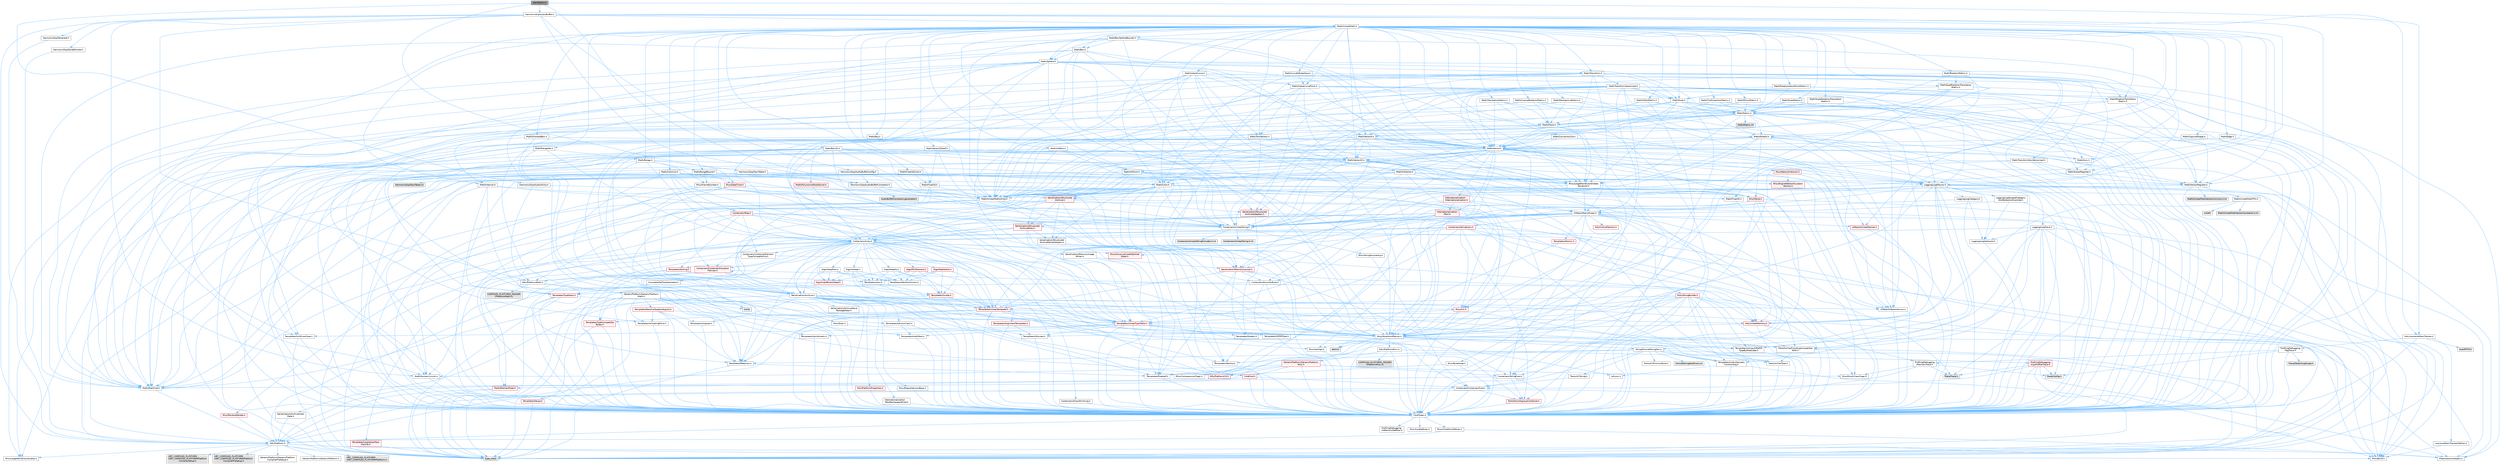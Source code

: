 digraph "GainMatrix.h"
{
 // INTERACTIVE_SVG=YES
 // LATEX_PDF_SIZE
  bgcolor="transparent";
  edge [fontname=Helvetica,fontsize=10,labelfontname=Helvetica,labelfontsize=10];
  node [fontname=Helvetica,fontsize=10,shape=box,height=0.2,width=0.4];
  Node1 [id="Node000001",label="GainMatrix.h",height=0.2,width=0.4,color="gray40", fillcolor="grey60", style="filled", fontcolor="black",tooltip=" "];
  Node1 -> Node2 [id="edge1_Node000001_Node000002",color="steelblue1",style="solid",tooltip=" "];
  Node2 [id="Node000002",label="HarmonixDsp/AudioBuffer.h",height=0.2,width=0.4,color="grey40", fillcolor="white", style="filled",URL="$d7/da7/AudioBuffer_8h.html",tooltip=" "];
  Node2 -> Node3 [id="edge2_Node000002_Node000003",color="steelblue1",style="solid",tooltip=" "];
  Node3 [id="Node000003",label="HarmonixDsp/AudioBufferConfig.h",height=0.2,width=0.4,color="grey40", fillcolor="white", style="filled",URL="$d8/d7f/AudioBufferConfig_8h.html",tooltip=" "];
  Node3 -> Node4 [id="edge3_Node000003_Node000004",color="steelblue1",style="solid",tooltip=" "];
  Node4 [id="Node000004",label="HarmonixDsp/AudioBufferConstants.h",height=0.2,width=0.4,color="grey40", fillcolor="white", style="filled",URL="$df/d16/AudioBufferConstants_8h.html",tooltip=" "];
  Node4 -> Node5 [id="edge4_Node000004_Node000005",color="steelblue1",style="solid",tooltip=" "];
  Node5 [id="Node000005",label="Containers/UnrealString.h",height=0.2,width=0.4,color="grey40", fillcolor="white", style="filled",URL="$d5/dba/UnrealString_8h.html",tooltip=" "];
  Node5 -> Node6 [id="edge5_Node000005_Node000006",color="steelblue1",style="solid",tooltip=" "];
  Node6 [id="Node000006",label="Containers/UnrealStringIncludes.h.inl",height=0.2,width=0.4,color="grey60", fillcolor="#E0E0E0", style="filled",tooltip=" "];
  Node5 -> Node7 [id="edge6_Node000005_Node000007",color="steelblue1",style="solid",tooltip=" "];
  Node7 [id="Node000007",label="Containers/UnrealString.h.inl",height=0.2,width=0.4,color="grey60", fillcolor="#E0E0E0", style="filled",tooltip=" "];
  Node5 -> Node8 [id="edge7_Node000005_Node000008",color="steelblue1",style="solid",tooltip=" "];
  Node8 [id="Node000008",label="Misc/StringFormatArg.h",height=0.2,width=0.4,color="grey40", fillcolor="white", style="filled",URL="$d2/d16/StringFormatArg_8h.html",tooltip=" "];
  Node8 -> Node9 [id="edge8_Node000008_Node000009",color="steelblue1",style="solid",tooltip=" "];
  Node9 [id="Node000009",label="Containers/ContainersFwd.h",height=0.2,width=0.4,color="grey40", fillcolor="white", style="filled",URL="$d4/d0a/ContainersFwd_8h.html",tooltip=" "];
  Node9 -> Node10 [id="edge9_Node000009_Node000010",color="steelblue1",style="solid",tooltip=" "];
  Node10 [id="Node000010",label="HAL/Platform.h",height=0.2,width=0.4,color="grey40", fillcolor="white", style="filled",URL="$d9/dd0/Platform_8h.html",tooltip=" "];
  Node10 -> Node11 [id="edge10_Node000010_Node000011",color="steelblue1",style="solid",tooltip=" "];
  Node11 [id="Node000011",label="Misc/Build.h",height=0.2,width=0.4,color="grey40", fillcolor="white", style="filled",URL="$d3/dbb/Build_8h.html",tooltip=" "];
  Node10 -> Node12 [id="edge11_Node000010_Node000012",color="steelblue1",style="solid",tooltip=" "];
  Node12 [id="Node000012",label="Misc/LargeWorldCoordinates.h",height=0.2,width=0.4,color="grey40", fillcolor="white", style="filled",URL="$d2/dcb/LargeWorldCoordinates_8h.html",tooltip=" "];
  Node10 -> Node13 [id="edge12_Node000010_Node000013",color="steelblue1",style="solid",tooltip=" "];
  Node13 [id="Node000013",label="type_traits",height=0.2,width=0.4,color="grey60", fillcolor="#E0E0E0", style="filled",tooltip=" "];
  Node10 -> Node14 [id="edge13_Node000010_Node000014",color="steelblue1",style="solid",tooltip=" "];
  Node14 [id="Node000014",label="PreprocessorHelpers.h",height=0.2,width=0.4,color="grey40", fillcolor="white", style="filled",URL="$db/ddb/PreprocessorHelpers_8h.html",tooltip=" "];
  Node10 -> Node15 [id="edge14_Node000010_Node000015",color="steelblue1",style="solid",tooltip=" "];
  Node15 [id="Node000015",label="UBT_COMPILED_PLATFORM\l/UBT_COMPILED_PLATFORMPlatform\lCompilerPreSetup.h",height=0.2,width=0.4,color="grey60", fillcolor="#E0E0E0", style="filled",tooltip=" "];
  Node10 -> Node16 [id="edge15_Node000010_Node000016",color="steelblue1",style="solid",tooltip=" "];
  Node16 [id="Node000016",label="GenericPlatform/GenericPlatform\lCompilerPreSetup.h",height=0.2,width=0.4,color="grey40", fillcolor="white", style="filled",URL="$d9/dc8/GenericPlatformCompilerPreSetup_8h.html",tooltip=" "];
  Node10 -> Node17 [id="edge16_Node000010_Node000017",color="steelblue1",style="solid",tooltip=" "];
  Node17 [id="Node000017",label="GenericPlatform/GenericPlatform.h",height=0.2,width=0.4,color="grey40", fillcolor="white", style="filled",URL="$d6/d84/GenericPlatform_8h.html",tooltip=" "];
  Node10 -> Node18 [id="edge17_Node000010_Node000018",color="steelblue1",style="solid",tooltip=" "];
  Node18 [id="Node000018",label="UBT_COMPILED_PLATFORM\l/UBT_COMPILED_PLATFORMPlatform.h",height=0.2,width=0.4,color="grey60", fillcolor="#E0E0E0", style="filled",tooltip=" "];
  Node10 -> Node19 [id="edge18_Node000010_Node000019",color="steelblue1",style="solid",tooltip=" "];
  Node19 [id="Node000019",label="UBT_COMPILED_PLATFORM\l/UBT_COMPILED_PLATFORMPlatform\lCompilerSetup.h",height=0.2,width=0.4,color="grey60", fillcolor="#E0E0E0", style="filled",tooltip=" "];
  Node9 -> Node20 [id="edge19_Node000009_Node000020",color="steelblue1",style="solid",tooltip=" "];
  Node20 [id="Node000020",label="CoreTypes.h",height=0.2,width=0.4,color="grey40", fillcolor="white", style="filled",URL="$dc/dec/CoreTypes_8h.html",tooltip=" "];
  Node20 -> Node10 [id="edge20_Node000020_Node000010",color="steelblue1",style="solid",tooltip=" "];
  Node20 -> Node21 [id="edge21_Node000020_Node000021",color="steelblue1",style="solid",tooltip=" "];
  Node21 [id="Node000021",label="ProfilingDebugging\l/UMemoryDefines.h",height=0.2,width=0.4,color="grey40", fillcolor="white", style="filled",URL="$d2/da2/UMemoryDefines_8h.html",tooltip=" "];
  Node20 -> Node22 [id="edge22_Node000020_Node000022",color="steelblue1",style="solid",tooltip=" "];
  Node22 [id="Node000022",label="Misc/CoreMiscDefines.h",height=0.2,width=0.4,color="grey40", fillcolor="white", style="filled",URL="$da/d38/CoreMiscDefines_8h.html",tooltip=" "];
  Node22 -> Node10 [id="edge23_Node000022_Node000010",color="steelblue1",style="solid",tooltip=" "];
  Node22 -> Node14 [id="edge24_Node000022_Node000014",color="steelblue1",style="solid",tooltip=" "];
  Node20 -> Node23 [id="edge25_Node000020_Node000023",color="steelblue1",style="solid",tooltip=" "];
  Node23 [id="Node000023",label="Misc/CoreDefines.h",height=0.2,width=0.4,color="grey40", fillcolor="white", style="filled",URL="$d3/dd2/CoreDefines_8h.html",tooltip=" "];
  Node9 -> Node24 [id="edge26_Node000009_Node000024",color="steelblue1",style="solid",tooltip=" "];
  Node24 [id="Node000024",label="Traits/IsContiguousContainer.h",height=0.2,width=0.4,color="red", fillcolor="#FFF0F0", style="filled",URL="$d5/d3c/IsContiguousContainer_8h.html",tooltip=" "];
  Node24 -> Node20 [id="edge27_Node000024_Node000020",color="steelblue1",style="solid",tooltip=" "];
  Node4 -> Node27 [id="edge28_Node000004_Node000027",color="steelblue1",style="solid",tooltip=" "];
  Node27 [id="Node000027",label="Math/UnrealMathUtility.h",height=0.2,width=0.4,color="grey40", fillcolor="white", style="filled",URL="$db/db8/UnrealMathUtility_8h.html",tooltip=" "];
  Node27 -> Node20 [id="edge29_Node000027_Node000020",color="steelblue1",style="solid",tooltip=" "];
  Node27 -> Node28 [id="edge30_Node000027_Node000028",color="steelblue1",style="solid",tooltip=" "];
  Node28 [id="Node000028",label="Misc/AssertionMacros.h",height=0.2,width=0.4,color="grey40", fillcolor="white", style="filled",URL="$d0/dfa/AssertionMacros_8h.html",tooltip=" "];
  Node28 -> Node20 [id="edge31_Node000028_Node000020",color="steelblue1",style="solid",tooltip=" "];
  Node28 -> Node10 [id="edge32_Node000028_Node000010",color="steelblue1",style="solid",tooltip=" "];
  Node28 -> Node29 [id="edge33_Node000028_Node000029",color="steelblue1",style="solid",tooltip=" "];
  Node29 [id="Node000029",label="HAL/PlatformMisc.h",height=0.2,width=0.4,color="grey40", fillcolor="white", style="filled",URL="$d0/df5/PlatformMisc_8h.html",tooltip=" "];
  Node29 -> Node20 [id="edge34_Node000029_Node000020",color="steelblue1",style="solid",tooltip=" "];
  Node29 -> Node30 [id="edge35_Node000029_Node000030",color="steelblue1",style="solid",tooltip=" "];
  Node30 [id="Node000030",label="GenericPlatform/GenericPlatform\lMisc.h",height=0.2,width=0.4,color="red", fillcolor="#FFF0F0", style="filled",URL="$db/d9a/GenericPlatformMisc_8h.html",tooltip=" "];
  Node30 -> Node31 [id="edge36_Node000030_Node000031",color="steelblue1",style="solid",tooltip=" "];
  Node31 [id="Node000031",label="Containers/StringFwd.h",height=0.2,width=0.4,color="grey40", fillcolor="white", style="filled",URL="$df/d37/StringFwd_8h.html",tooltip=" "];
  Node31 -> Node20 [id="edge37_Node000031_Node000020",color="steelblue1",style="solid",tooltip=" "];
  Node31 -> Node32 [id="edge38_Node000031_Node000032",color="steelblue1",style="solid",tooltip=" "];
  Node32 [id="Node000032",label="Traits/ElementType.h",height=0.2,width=0.4,color="red", fillcolor="#FFF0F0", style="filled",URL="$d5/d4f/ElementType_8h.html",tooltip=" "];
  Node32 -> Node10 [id="edge39_Node000032_Node000010",color="steelblue1",style="solid",tooltip=" "];
  Node32 -> Node13 [id="edge40_Node000032_Node000013",color="steelblue1",style="solid",tooltip=" "];
  Node31 -> Node24 [id="edge41_Node000031_Node000024",color="steelblue1",style="solid",tooltip=" "];
  Node30 -> Node33 [id="edge42_Node000030_Node000033",color="steelblue1",style="solid",tooltip=" "];
  Node33 [id="Node000033",label="CoreFwd.h",height=0.2,width=0.4,color="red", fillcolor="#FFF0F0", style="filled",URL="$d1/d1e/CoreFwd_8h.html",tooltip=" "];
  Node33 -> Node20 [id="edge43_Node000033_Node000020",color="steelblue1",style="solid",tooltip=" "];
  Node33 -> Node9 [id="edge44_Node000033_Node000009",color="steelblue1",style="solid",tooltip=" "];
  Node33 -> Node34 [id="edge45_Node000033_Node000034",color="steelblue1",style="solid",tooltip=" "];
  Node34 [id="Node000034",label="Math/MathFwd.h",height=0.2,width=0.4,color="grey40", fillcolor="white", style="filled",URL="$d2/d10/MathFwd_8h.html",tooltip=" "];
  Node34 -> Node10 [id="edge46_Node000034_Node000010",color="steelblue1",style="solid",tooltip=" "];
  Node30 -> Node20 [id="edge47_Node000030_Node000020",color="steelblue1",style="solid",tooltip=" "];
  Node30 -> Node37 [id="edge48_Node000030_Node000037",color="steelblue1",style="solid",tooltip=" "];
  Node37 [id="Node000037",label="HAL/PlatformCrt.h",height=0.2,width=0.4,color="red", fillcolor="#FFF0F0", style="filled",URL="$d8/d75/PlatformCrt_8h.html",tooltip=" "];
  Node30 -> Node47 [id="edge49_Node000030_Node000047",color="steelblue1",style="solid",tooltip=" "];
  Node47 [id="Node000047",label="Math/NumericLimits.h",height=0.2,width=0.4,color="grey40", fillcolor="white", style="filled",URL="$df/d1b/NumericLimits_8h.html",tooltip=" "];
  Node47 -> Node20 [id="edge50_Node000047_Node000020",color="steelblue1",style="solid",tooltip=" "];
  Node30 -> Node48 [id="edge51_Node000030_Node000048",color="steelblue1",style="solid",tooltip=" "];
  Node48 [id="Node000048",label="Misc/CompressionFlags.h",height=0.2,width=0.4,color="grey40", fillcolor="white", style="filled",URL="$d9/d76/CompressionFlags_8h.html",tooltip=" "];
  Node30 -> Node49 [id="edge52_Node000030_Node000049",color="steelblue1",style="solid",tooltip=" "];
  Node49 [id="Node000049",label="Misc/EnumClassFlags.h",height=0.2,width=0.4,color="grey40", fillcolor="white", style="filled",URL="$d8/de7/EnumClassFlags_8h.html",tooltip=" "];
  Node29 -> Node52 [id="edge53_Node000029_Node000052",color="steelblue1",style="solid",tooltip=" "];
  Node52 [id="Node000052",label="COMPILED_PLATFORM_HEADER\l(PlatformMisc.h)",height=0.2,width=0.4,color="grey60", fillcolor="#E0E0E0", style="filled",tooltip=" "];
  Node29 -> Node53 [id="edge54_Node000029_Node000053",color="steelblue1",style="solid",tooltip=" "];
  Node53 [id="Node000053",label="ProfilingDebugging\l/CpuProfilerTrace.h",height=0.2,width=0.4,color="red", fillcolor="#FFF0F0", style="filled",URL="$da/dcb/CpuProfilerTrace_8h.html",tooltip=" "];
  Node53 -> Node20 [id="edge55_Node000053_Node000020",color="steelblue1",style="solid",tooltip=" "];
  Node53 -> Node9 [id="edge56_Node000053_Node000009",color="steelblue1",style="solid",tooltip=" "];
  Node53 -> Node14 [id="edge57_Node000053_Node000014",color="steelblue1",style="solid",tooltip=" "];
  Node53 -> Node11 [id="edge58_Node000053_Node000011",color="steelblue1",style="solid",tooltip=" "];
  Node53 -> Node57 [id="edge59_Node000053_Node000057",color="steelblue1",style="solid",tooltip=" "];
  Node57 [id="Node000057",label="Trace/Config.h",height=0.2,width=0.4,color="grey60", fillcolor="#E0E0E0", style="filled",tooltip=" "];
  Node53 -> Node60 [id="edge60_Node000053_Node000060",color="steelblue1",style="solid",tooltip=" "];
  Node60 [id="Node000060",label="Trace/Trace.h",height=0.2,width=0.4,color="grey60", fillcolor="#E0E0E0", style="filled",tooltip=" "];
  Node28 -> Node14 [id="edge61_Node000028_Node000014",color="steelblue1",style="solid",tooltip=" "];
  Node28 -> Node61 [id="edge62_Node000028_Node000061",color="steelblue1",style="solid",tooltip=" "];
  Node61 [id="Node000061",label="Templates/EnableIf.h",height=0.2,width=0.4,color="grey40", fillcolor="white", style="filled",URL="$d7/d60/EnableIf_8h.html",tooltip=" "];
  Node61 -> Node20 [id="edge63_Node000061_Node000020",color="steelblue1",style="solid",tooltip=" "];
  Node28 -> Node62 [id="edge64_Node000028_Node000062",color="steelblue1",style="solid",tooltip=" "];
  Node62 [id="Node000062",label="Templates/IsArrayOrRefOf\lTypeByPredicate.h",height=0.2,width=0.4,color="grey40", fillcolor="white", style="filled",URL="$d6/da1/IsArrayOrRefOfTypeByPredicate_8h.html",tooltip=" "];
  Node62 -> Node20 [id="edge65_Node000062_Node000020",color="steelblue1",style="solid",tooltip=" "];
  Node28 -> Node63 [id="edge66_Node000028_Node000063",color="steelblue1",style="solid",tooltip=" "];
  Node63 [id="Node000063",label="Templates/IsValidVariadic\lFunctionArg.h",height=0.2,width=0.4,color="grey40", fillcolor="white", style="filled",URL="$d0/dc8/IsValidVariadicFunctionArg_8h.html",tooltip=" "];
  Node63 -> Node20 [id="edge67_Node000063_Node000020",color="steelblue1",style="solid",tooltip=" "];
  Node63 -> Node64 [id="edge68_Node000063_Node000064",color="steelblue1",style="solid",tooltip=" "];
  Node64 [id="Node000064",label="IsEnum.h",height=0.2,width=0.4,color="grey40", fillcolor="white", style="filled",URL="$d4/de5/IsEnum_8h.html",tooltip=" "];
  Node63 -> Node13 [id="edge69_Node000063_Node000013",color="steelblue1",style="solid",tooltip=" "];
  Node28 -> Node65 [id="edge70_Node000028_Node000065",color="steelblue1",style="solid",tooltip=" "];
  Node65 [id="Node000065",label="Traits/IsCharEncodingCompatible\lWith.h",height=0.2,width=0.4,color="grey40", fillcolor="white", style="filled",URL="$df/dd1/IsCharEncodingCompatibleWith_8h.html",tooltip=" "];
  Node65 -> Node13 [id="edge71_Node000065_Node000013",color="steelblue1",style="solid",tooltip=" "];
  Node65 -> Node66 [id="edge72_Node000065_Node000066",color="steelblue1",style="solid",tooltip=" "];
  Node66 [id="Node000066",label="Traits/IsCharType.h",height=0.2,width=0.4,color="grey40", fillcolor="white", style="filled",URL="$db/d51/IsCharType_8h.html",tooltip=" "];
  Node66 -> Node20 [id="edge73_Node000066_Node000020",color="steelblue1",style="solid",tooltip=" "];
  Node28 -> Node67 [id="edge74_Node000028_Node000067",color="steelblue1",style="solid",tooltip=" "];
  Node67 [id="Node000067",label="Misc/VarArgs.h",height=0.2,width=0.4,color="grey40", fillcolor="white", style="filled",URL="$d5/d6f/VarArgs_8h.html",tooltip=" "];
  Node67 -> Node20 [id="edge75_Node000067_Node000020",color="steelblue1",style="solid",tooltip=" "];
  Node28 -> Node68 [id="edge76_Node000028_Node000068",color="steelblue1",style="solid",tooltip=" "];
  Node68 [id="Node000068",label="String/FormatStringSan.h",height=0.2,width=0.4,color="grey40", fillcolor="white", style="filled",URL="$d3/d8b/FormatStringSan_8h.html",tooltip=" "];
  Node68 -> Node13 [id="edge77_Node000068_Node000013",color="steelblue1",style="solid",tooltip=" "];
  Node68 -> Node20 [id="edge78_Node000068_Node000020",color="steelblue1",style="solid",tooltip=" "];
  Node68 -> Node69 [id="edge79_Node000068_Node000069",color="steelblue1",style="solid",tooltip=" "];
  Node69 [id="Node000069",label="Templates/Requires.h",height=0.2,width=0.4,color="grey40", fillcolor="white", style="filled",URL="$dc/d96/Requires_8h.html",tooltip=" "];
  Node69 -> Node61 [id="edge80_Node000069_Node000061",color="steelblue1",style="solid",tooltip=" "];
  Node69 -> Node13 [id="edge81_Node000069_Node000013",color="steelblue1",style="solid",tooltip=" "];
  Node68 -> Node70 [id="edge82_Node000068_Node000070",color="steelblue1",style="solid",tooltip=" "];
  Node70 [id="Node000070",label="Templates/Identity.h",height=0.2,width=0.4,color="grey40", fillcolor="white", style="filled",URL="$d0/dd5/Identity_8h.html",tooltip=" "];
  Node68 -> Node63 [id="edge83_Node000068_Node000063",color="steelblue1",style="solid",tooltip=" "];
  Node68 -> Node66 [id="edge84_Node000068_Node000066",color="steelblue1",style="solid",tooltip=" "];
  Node68 -> Node71 [id="edge85_Node000068_Node000071",color="steelblue1",style="solid",tooltip=" "];
  Node71 [id="Node000071",label="Traits/IsTEnumAsByte.h",height=0.2,width=0.4,color="grey40", fillcolor="white", style="filled",URL="$d1/de6/IsTEnumAsByte_8h.html",tooltip=" "];
  Node68 -> Node72 [id="edge86_Node000068_Node000072",color="steelblue1",style="solid",tooltip=" "];
  Node72 [id="Node000072",label="Traits/IsTString.h",height=0.2,width=0.4,color="grey40", fillcolor="white", style="filled",URL="$d0/df8/IsTString_8h.html",tooltip=" "];
  Node72 -> Node9 [id="edge87_Node000072_Node000009",color="steelblue1",style="solid",tooltip=" "];
  Node68 -> Node9 [id="edge88_Node000068_Node000009",color="steelblue1",style="solid",tooltip=" "];
  Node68 -> Node73 [id="edge89_Node000068_Node000073",color="steelblue1",style="solid",tooltip=" "];
  Node73 [id="Node000073",label="FormatStringSanErrors.inl",height=0.2,width=0.4,color="grey60", fillcolor="#E0E0E0", style="filled",tooltip=" "];
  Node28 -> Node74 [id="edge90_Node000028_Node000074",color="steelblue1",style="solid",tooltip=" "];
  Node74 [id="Node000074",label="atomic",height=0.2,width=0.4,color="grey60", fillcolor="#E0E0E0", style="filled",tooltip=" "];
  Node27 -> Node75 [id="edge91_Node000027_Node000075",color="steelblue1",style="solid",tooltip=" "];
  Node75 [id="Node000075",label="HAL/PlatformMath.h",height=0.2,width=0.4,color="grey40", fillcolor="white", style="filled",URL="$dc/d53/PlatformMath_8h.html",tooltip=" "];
  Node75 -> Node20 [id="edge92_Node000075_Node000020",color="steelblue1",style="solid",tooltip=" "];
  Node75 -> Node76 [id="edge93_Node000075_Node000076",color="steelblue1",style="solid",tooltip=" "];
  Node76 [id="Node000076",label="GenericPlatform/GenericPlatform\lMath.h",height=0.2,width=0.4,color="grey40", fillcolor="white", style="filled",URL="$d5/d79/GenericPlatformMath_8h.html",tooltip=" "];
  Node76 -> Node20 [id="edge94_Node000076_Node000020",color="steelblue1",style="solid",tooltip=" "];
  Node76 -> Node9 [id="edge95_Node000076_Node000009",color="steelblue1",style="solid",tooltip=" "];
  Node76 -> Node37 [id="edge96_Node000076_Node000037",color="steelblue1",style="solid",tooltip=" "];
  Node76 -> Node77 [id="edge97_Node000076_Node000077",color="steelblue1",style="solid",tooltip=" "];
  Node77 [id="Node000077",label="Templates/AndOrNot.h",height=0.2,width=0.4,color="grey40", fillcolor="white", style="filled",URL="$db/d0a/AndOrNot_8h.html",tooltip=" "];
  Node77 -> Node20 [id="edge98_Node000077_Node000020",color="steelblue1",style="solid",tooltip=" "];
  Node76 -> Node78 [id="edge99_Node000076_Node000078",color="steelblue1",style="solid",tooltip=" "];
  Node78 [id="Node000078",label="Templates/Decay.h",height=0.2,width=0.4,color="red", fillcolor="#FFF0F0", style="filled",URL="$dd/d0f/Decay_8h.html",tooltip=" "];
  Node78 -> Node20 [id="edge100_Node000078_Node000020",color="steelblue1",style="solid",tooltip=" "];
  Node78 -> Node13 [id="edge101_Node000078_Node000013",color="steelblue1",style="solid",tooltip=" "];
  Node76 -> Node80 [id="edge102_Node000076_Node000080",color="steelblue1",style="solid",tooltip=" "];
  Node80 [id="Node000080",label="Templates/IsFloatingPoint.h",height=0.2,width=0.4,color="grey40", fillcolor="white", style="filled",URL="$d3/d11/IsFloatingPoint_8h.html",tooltip=" "];
  Node80 -> Node20 [id="edge103_Node000080_Node000020",color="steelblue1",style="solid",tooltip=" "];
  Node76 -> Node81 [id="edge104_Node000076_Node000081",color="steelblue1",style="solid",tooltip=" "];
  Node81 [id="Node000081",label="Templates/UnrealTypeTraits.h",height=0.2,width=0.4,color="red", fillcolor="#FFF0F0", style="filled",URL="$d2/d2d/UnrealTypeTraits_8h.html",tooltip=" "];
  Node81 -> Node20 [id="edge105_Node000081_Node000020",color="steelblue1",style="solid",tooltip=" "];
  Node81 -> Node82 [id="edge106_Node000081_Node000082",color="steelblue1",style="solid",tooltip=" "];
  Node82 [id="Node000082",label="Templates/IsPointer.h",height=0.2,width=0.4,color="grey40", fillcolor="white", style="filled",URL="$d7/d05/IsPointer_8h.html",tooltip=" "];
  Node82 -> Node20 [id="edge107_Node000082_Node000020",color="steelblue1",style="solid",tooltip=" "];
  Node81 -> Node28 [id="edge108_Node000081_Node000028",color="steelblue1",style="solid",tooltip=" "];
  Node81 -> Node77 [id="edge109_Node000081_Node000077",color="steelblue1",style="solid",tooltip=" "];
  Node81 -> Node61 [id="edge110_Node000081_Node000061",color="steelblue1",style="solid",tooltip=" "];
  Node81 -> Node83 [id="edge111_Node000081_Node000083",color="steelblue1",style="solid",tooltip=" "];
  Node83 [id="Node000083",label="Templates/IsArithmetic.h",height=0.2,width=0.4,color="grey40", fillcolor="white", style="filled",URL="$d2/d5d/IsArithmetic_8h.html",tooltip=" "];
  Node83 -> Node20 [id="edge112_Node000083_Node000020",color="steelblue1",style="solid",tooltip=" "];
  Node81 -> Node64 [id="edge113_Node000081_Node000064",color="steelblue1",style="solid",tooltip=" "];
  Node81 -> Node84 [id="edge114_Node000081_Node000084",color="steelblue1",style="solid",tooltip=" "];
  Node84 [id="Node000084",label="Templates/Models.h",height=0.2,width=0.4,color="grey40", fillcolor="white", style="filled",URL="$d3/d0c/Models_8h.html",tooltip=" "];
  Node84 -> Node70 [id="edge115_Node000084_Node000070",color="steelblue1",style="solid",tooltip=" "];
  Node81 -> Node85 [id="edge116_Node000081_Node000085",color="steelblue1",style="solid",tooltip=" "];
  Node85 [id="Node000085",label="Templates/IsPODType.h",height=0.2,width=0.4,color="grey40", fillcolor="white", style="filled",URL="$d7/db1/IsPODType_8h.html",tooltip=" "];
  Node85 -> Node20 [id="edge117_Node000085_Node000020",color="steelblue1",style="solid",tooltip=" "];
  Node81 -> Node86 [id="edge118_Node000081_Node000086",color="steelblue1",style="solid",tooltip=" "];
  Node86 [id="Node000086",label="Templates/IsUECoreType.h",height=0.2,width=0.4,color="grey40", fillcolor="white", style="filled",URL="$d1/db8/IsUECoreType_8h.html",tooltip=" "];
  Node86 -> Node20 [id="edge119_Node000086_Node000020",color="steelblue1",style="solid",tooltip=" "];
  Node86 -> Node13 [id="edge120_Node000086_Node000013",color="steelblue1",style="solid",tooltip=" "];
  Node76 -> Node69 [id="edge121_Node000076_Node000069",color="steelblue1",style="solid",tooltip=" "];
  Node76 -> Node88 [id="edge122_Node000076_Node000088",color="steelblue1",style="solid",tooltip=" "];
  Node88 [id="Node000088",label="Templates/ResolveTypeAmbiguity.h",height=0.2,width=0.4,color="red", fillcolor="#FFF0F0", style="filled",URL="$df/d1f/ResolveTypeAmbiguity_8h.html",tooltip=" "];
  Node88 -> Node20 [id="edge123_Node000088_Node000020",color="steelblue1",style="solid",tooltip=" "];
  Node88 -> Node80 [id="edge124_Node000088_Node000080",color="steelblue1",style="solid",tooltip=" "];
  Node88 -> Node81 [id="edge125_Node000088_Node000081",color="steelblue1",style="solid",tooltip=" "];
  Node88 -> Node89 [id="edge126_Node000088_Node000089",color="steelblue1",style="solid",tooltip=" "];
  Node89 [id="Node000089",label="Templates/IsSigned.h",height=0.2,width=0.4,color="grey40", fillcolor="white", style="filled",URL="$d8/dd8/IsSigned_8h.html",tooltip=" "];
  Node89 -> Node20 [id="edge127_Node000089_Node000020",color="steelblue1",style="solid",tooltip=" "];
  Node88 -> Node69 [id="edge128_Node000088_Node000069",color="steelblue1",style="solid",tooltip=" "];
  Node76 -> Node91 [id="edge129_Node000076_Node000091",color="steelblue1",style="solid",tooltip=" "];
  Node91 [id="Node000091",label="Templates/TypeCompatible\lBytes.h",height=0.2,width=0.4,color="red", fillcolor="#FFF0F0", style="filled",URL="$df/d0a/TypeCompatibleBytes_8h.html",tooltip=" "];
  Node91 -> Node20 [id="edge130_Node000091_Node000020",color="steelblue1",style="solid",tooltip=" "];
  Node91 -> Node13 [id="edge131_Node000091_Node000013",color="steelblue1",style="solid",tooltip=" "];
  Node76 -> Node92 [id="edge132_Node000076_Node000092",color="steelblue1",style="solid",tooltip=" "];
  Node92 [id="Node000092",label="limits",height=0.2,width=0.4,color="grey60", fillcolor="#E0E0E0", style="filled",tooltip=" "];
  Node76 -> Node13 [id="edge133_Node000076_Node000013",color="steelblue1",style="solid",tooltip=" "];
  Node75 -> Node93 [id="edge134_Node000075_Node000093",color="steelblue1",style="solid",tooltip=" "];
  Node93 [id="Node000093",label="COMPILED_PLATFORM_HEADER\l(PlatformMath.h)",height=0.2,width=0.4,color="grey60", fillcolor="#E0E0E0", style="filled",tooltip=" "];
  Node27 -> Node34 [id="edge135_Node000027_Node000034",color="steelblue1",style="solid",tooltip=" "];
  Node27 -> Node70 [id="edge136_Node000027_Node000070",color="steelblue1",style="solid",tooltip=" "];
  Node27 -> Node69 [id="edge137_Node000027_Node000069",color="steelblue1",style="solid",tooltip=" "];
  Node4 -> Node94 [id="edge138_Node000004_Node000094",color="steelblue1",style="solid",tooltip=" "];
  Node94 [id="Node000094",label="AudioBufferConstants.generated.h",height=0.2,width=0.4,color="grey60", fillcolor="#E0E0E0", style="filled",tooltip=" "];
  Node3 -> Node5 [id="edge139_Node000003_Node000005",color="steelblue1",style="solid",tooltip=" "];
  Node3 -> Node95 [id="edge140_Node000003_Node000095",color="steelblue1",style="solid",tooltip=" "];
  Node95 [id="Node000095",label="Logging/LogMacros.h",height=0.2,width=0.4,color="grey40", fillcolor="white", style="filled",URL="$d0/d16/LogMacros_8h.html",tooltip=" "];
  Node95 -> Node5 [id="edge141_Node000095_Node000005",color="steelblue1",style="solid",tooltip=" "];
  Node95 -> Node20 [id="edge142_Node000095_Node000020",color="steelblue1",style="solid",tooltip=" "];
  Node95 -> Node14 [id="edge143_Node000095_Node000014",color="steelblue1",style="solid",tooltip=" "];
  Node95 -> Node96 [id="edge144_Node000095_Node000096",color="steelblue1",style="solid",tooltip=" "];
  Node96 [id="Node000096",label="Logging/LogCategory.h",height=0.2,width=0.4,color="grey40", fillcolor="white", style="filled",URL="$d9/d36/LogCategory_8h.html",tooltip=" "];
  Node96 -> Node20 [id="edge145_Node000096_Node000020",color="steelblue1",style="solid",tooltip=" "];
  Node96 -> Node97 [id="edge146_Node000096_Node000097",color="steelblue1",style="solid",tooltip=" "];
  Node97 [id="Node000097",label="Logging/LogVerbosity.h",height=0.2,width=0.4,color="grey40", fillcolor="white", style="filled",URL="$d2/d8f/LogVerbosity_8h.html",tooltip=" "];
  Node97 -> Node20 [id="edge147_Node000097_Node000020",color="steelblue1",style="solid",tooltip=" "];
  Node96 -> Node98 [id="edge148_Node000096_Node000098",color="steelblue1",style="solid",tooltip=" "];
  Node98 [id="Node000098",label="UObject/NameTypes.h",height=0.2,width=0.4,color="grey40", fillcolor="white", style="filled",URL="$d6/d35/NameTypes_8h.html",tooltip=" "];
  Node98 -> Node20 [id="edge149_Node000098_Node000020",color="steelblue1",style="solid",tooltip=" "];
  Node98 -> Node28 [id="edge150_Node000098_Node000028",color="steelblue1",style="solid",tooltip=" "];
  Node98 -> Node99 [id="edge151_Node000098_Node000099",color="steelblue1",style="solid",tooltip=" "];
  Node99 [id="Node000099",label="HAL/UnrealMemory.h",height=0.2,width=0.4,color="red", fillcolor="#FFF0F0", style="filled",URL="$d9/d96/UnrealMemory_8h.html",tooltip=" "];
  Node99 -> Node20 [id="edge152_Node000099_Node000020",color="steelblue1",style="solid",tooltip=" "];
  Node99 -> Node114 [id="edge153_Node000099_Node000114",color="steelblue1",style="solid",tooltip=" "];
  Node114 [id="Node000114",label="ProfilingDebugging\l/MemoryTrace.h",height=0.2,width=0.4,color="grey40", fillcolor="white", style="filled",URL="$da/dd7/MemoryTrace_8h.html",tooltip=" "];
  Node114 -> Node10 [id="edge154_Node000114_Node000010",color="steelblue1",style="solid",tooltip=" "];
  Node114 -> Node49 [id="edge155_Node000114_Node000049",color="steelblue1",style="solid",tooltip=" "];
  Node114 -> Node57 [id="edge156_Node000114_Node000057",color="steelblue1",style="solid",tooltip=" "];
  Node114 -> Node60 [id="edge157_Node000114_Node000060",color="steelblue1",style="solid",tooltip=" "];
  Node99 -> Node82 [id="edge158_Node000099_Node000082",color="steelblue1",style="solid",tooltip=" "];
  Node98 -> Node81 [id="edge159_Node000098_Node000081",color="steelblue1",style="solid",tooltip=" "];
  Node98 -> Node115 [id="edge160_Node000098_Node000115",color="steelblue1",style="solid",tooltip=" "];
  Node115 [id="Node000115",label="Templates/UnrealTemplate.h",height=0.2,width=0.4,color="red", fillcolor="#FFF0F0", style="filled",URL="$d4/d24/UnrealTemplate_8h.html",tooltip=" "];
  Node115 -> Node20 [id="edge161_Node000115_Node000020",color="steelblue1",style="solid",tooltip=" "];
  Node115 -> Node82 [id="edge162_Node000115_Node000082",color="steelblue1",style="solid",tooltip=" "];
  Node115 -> Node99 [id="edge163_Node000115_Node000099",color="steelblue1",style="solid",tooltip=" "];
  Node115 -> Node81 [id="edge164_Node000115_Node000081",color="steelblue1",style="solid",tooltip=" "];
  Node115 -> Node69 [id="edge165_Node000115_Node000069",color="steelblue1",style="solid",tooltip=" "];
  Node115 -> Node91 [id="edge166_Node000115_Node000091",color="steelblue1",style="solid",tooltip=" "];
  Node115 -> Node70 [id="edge167_Node000115_Node000070",color="steelblue1",style="solid",tooltip=" "];
  Node115 -> Node24 [id="edge168_Node000115_Node000024",color="steelblue1",style="solid",tooltip=" "];
  Node115 -> Node13 [id="edge169_Node000115_Node000013",color="steelblue1",style="solid",tooltip=" "];
  Node98 -> Node5 [id="edge170_Node000098_Node000005",color="steelblue1",style="solid",tooltip=" "];
  Node98 -> Node119 [id="edge171_Node000098_Node000119",color="steelblue1",style="solid",tooltip=" "];
  Node119 [id="Node000119",label="HAL/CriticalSection.h",height=0.2,width=0.4,color="red", fillcolor="#FFF0F0", style="filled",URL="$d6/d90/CriticalSection_8h.html",tooltip=" "];
  Node98 -> Node122 [id="edge172_Node000098_Node000122",color="steelblue1",style="solid",tooltip=" "];
  Node122 [id="Node000122",label="Containers/StringConv.h",height=0.2,width=0.4,color="red", fillcolor="#FFF0F0", style="filled",URL="$d3/ddf/StringConv_8h.html",tooltip=" "];
  Node122 -> Node20 [id="edge173_Node000122_Node000020",color="steelblue1",style="solid",tooltip=" "];
  Node122 -> Node28 [id="edge174_Node000122_Node000028",color="steelblue1",style="solid",tooltip=" "];
  Node122 -> Node123 [id="edge175_Node000122_Node000123",color="steelblue1",style="solid",tooltip=" "];
  Node123 [id="Node000123",label="Containers/ContainerAllocation\lPolicies.h",height=0.2,width=0.4,color="red", fillcolor="#FFF0F0", style="filled",URL="$d7/dff/ContainerAllocationPolicies_8h.html",tooltip=" "];
  Node123 -> Node20 [id="edge176_Node000123_Node000020",color="steelblue1",style="solid",tooltip=" "];
  Node123 -> Node123 [id="edge177_Node000123_Node000123",color="steelblue1",style="solid",tooltip=" "];
  Node123 -> Node75 [id="edge178_Node000123_Node000075",color="steelblue1",style="solid",tooltip=" "];
  Node123 -> Node99 [id="edge179_Node000123_Node000099",color="steelblue1",style="solid",tooltip=" "];
  Node123 -> Node47 [id="edge180_Node000123_Node000047",color="steelblue1",style="solid",tooltip=" "];
  Node123 -> Node28 [id="edge181_Node000123_Node000028",color="steelblue1",style="solid",tooltip=" "];
  Node123 -> Node91 [id="edge182_Node000123_Node000091",color="steelblue1",style="solid",tooltip=" "];
  Node123 -> Node13 [id="edge183_Node000123_Node000013",color="steelblue1",style="solid",tooltip=" "];
  Node122 -> Node127 [id="edge184_Node000122_Node000127",color="steelblue1",style="solid",tooltip=" "];
  Node127 [id="Node000127",label="Containers/Array.h",height=0.2,width=0.4,color="grey40", fillcolor="white", style="filled",URL="$df/dd0/Array_8h.html",tooltip=" "];
  Node127 -> Node20 [id="edge185_Node000127_Node000020",color="steelblue1",style="solid",tooltip=" "];
  Node127 -> Node28 [id="edge186_Node000127_Node000028",color="steelblue1",style="solid",tooltip=" "];
  Node127 -> Node128 [id="edge187_Node000127_Node000128",color="steelblue1",style="solid",tooltip=" "];
  Node128 [id="Node000128",label="Misc/IntrusiveUnsetOptional\lState.h",height=0.2,width=0.4,color="red", fillcolor="#FFF0F0", style="filled",URL="$d2/d0a/IntrusiveUnsetOptionalState_8h.html",tooltip=" "];
  Node127 -> Node130 [id="edge188_Node000127_Node000130",color="steelblue1",style="solid",tooltip=" "];
  Node130 [id="Node000130",label="Misc/ReverseIterate.h",height=0.2,width=0.4,color="red", fillcolor="#FFF0F0", style="filled",URL="$db/de3/ReverseIterate_8h.html",tooltip=" "];
  Node130 -> Node10 [id="edge189_Node000130_Node000010",color="steelblue1",style="solid",tooltip=" "];
  Node127 -> Node99 [id="edge190_Node000127_Node000099",color="steelblue1",style="solid",tooltip=" "];
  Node127 -> Node81 [id="edge191_Node000127_Node000081",color="steelblue1",style="solid",tooltip=" "];
  Node127 -> Node115 [id="edge192_Node000127_Node000115",color="steelblue1",style="solid",tooltip=" "];
  Node127 -> Node132 [id="edge193_Node000127_Node000132",color="steelblue1",style="solid",tooltip=" "];
  Node132 [id="Node000132",label="Containers/AllowShrinking.h",height=0.2,width=0.4,color="grey40", fillcolor="white", style="filled",URL="$d7/d1a/AllowShrinking_8h.html",tooltip=" "];
  Node132 -> Node20 [id="edge194_Node000132_Node000020",color="steelblue1",style="solid",tooltip=" "];
  Node127 -> Node123 [id="edge195_Node000127_Node000123",color="steelblue1",style="solid",tooltip=" "];
  Node127 -> Node133 [id="edge196_Node000127_Node000133",color="steelblue1",style="solid",tooltip=" "];
  Node133 [id="Node000133",label="Containers/ContainerElement\lTypeCompatibility.h",height=0.2,width=0.4,color="grey40", fillcolor="white", style="filled",URL="$df/ddf/ContainerElementTypeCompatibility_8h.html",tooltip=" "];
  Node133 -> Node20 [id="edge197_Node000133_Node000020",color="steelblue1",style="solid",tooltip=" "];
  Node133 -> Node81 [id="edge198_Node000133_Node000081",color="steelblue1",style="solid",tooltip=" "];
  Node127 -> Node134 [id="edge199_Node000127_Node000134",color="steelblue1",style="solid",tooltip=" "];
  Node134 [id="Node000134",label="Serialization/Archive.h",height=0.2,width=0.4,color="grey40", fillcolor="white", style="filled",URL="$d7/d3b/Archive_8h.html",tooltip=" "];
  Node134 -> Node33 [id="edge200_Node000134_Node000033",color="steelblue1",style="solid",tooltip=" "];
  Node134 -> Node20 [id="edge201_Node000134_Node000020",color="steelblue1",style="solid",tooltip=" "];
  Node134 -> Node135 [id="edge202_Node000134_Node000135",color="steelblue1",style="solid",tooltip=" "];
  Node135 [id="Node000135",label="HAL/PlatformProperties.h",height=0.2,width=0.4,color="red", fillcolor="#FFF0F0", style="filled",URL="$d9/db0/PlatformProperties_8h.html",tooltip=" "];
  Node135 -> Node20 [id="edge203_Node000135_Node000020",color="steelblue1",style="solid",tooltip=" "];
  Node134 -> Node138 [id="edge204_Node000134_Node000138",color="steelblue1",style="solid",tooltip=" "];
  Node138 [id="Node000138",label="Internationalization\l/TextNamespaceFwd.h",height=0.2,width=0.4,color="grey40", fillcolor="white", style="filled",URL="$d8/d97/TextNamespaceFwd_8h.html",tooltip=" "];
  Node138 -> Node20 [id="edge205_Node000138_Node000020",color="steelblue1",style="solid",tooltip=" "];
  Node134 -> Node34 [id="edge206_Node000134_Node000034",color="steelblue1",style="solid",tooltip=" "];
  Node134 -> Node28 [id="edge207_Node000134_Node000028",color="steelblue1",style="solid",tooltip=" "];
  Node134 -> Node11 [id="edge208_Node000134_Node000011",color="steelblue1",style="solid",tooltip=" "];
  Node134 -> Node48 [id="edge209_Node000134_Node000048",color="steelblue1",style="solid",tooltip=" "];
  Node134 -> Node139 [id="edge210_Node000134_Node000139",color="steelblue1",style="solid",tooltip=" "];
  Node139 [id="Node000139",label="Misc/EngineVersionBase.h",height=0.2,width=0.4,color="grey40", fillcolor="white", style="filled",URL="$d5/d2b/EngineVersionBase_8h.html",tooltip=" "];
  Node139 -> Node20 [id="edge211_Node000139_Node000020",color="steelblue1",style="solid",tooltip=" "];
  Node134 -> Node67 [id="edge212_Node000134_Node000067",color="steelblue1",style="solid",tooltip=" "];
  Node134 -> Node140 [id="edge213_Node000134_Node000140",color="steelblue1",style="solid",tooltip=" "];
  Node140 [id="Node000140",label="Serialization/ArchiveCook\lData.h",height=0.2,width=0.4,color="grey40", fillcolor="white", style="filled",URL="$dc/db6/ArchiveCookData_8h.html",tooltip=" "];
  Node140 -> Node10 [id="edge214_Node000140_Node000010",color="steelblue1",style="solid",tooltip=" "];
  Node134 -> Node141 [id="edge215_Node000134_Node000141",color="steelblue1",style="solid",tooltip=" "];
  Node141 [id="Node000141",label="Serialization/ArchiveSave\lPackageData.h",height=0.2,width=0.4,color="grey40", fillcolor="white", style="filled",URL="$d1/d37/ArchiveSavePackageData_8h.html",tooltip=" "];
  Node134 -> Node61 [id="edge216_Node000134_Node000061",color="steelblue1",style="solid",tooltip=" "];
  Node134 -> Node62 [id="edge217_Node000134_Node000062",color="steelblue1",style="solid",tooltip=" "];
  Node134 -> Node142 [id="edge218_Node000134_Node000142",color="steelblue1",style="solid",tooltip=" "];
  Node142 [id="Node000142",label="Templates/IsEnumClass.h",height=0.2,width=0.4,color="grey40", fillcolor="white", style="filled",URL="$d7/d15/IsEnumClass_8h.html",tooltip=" "];
  Node142 -> Node20 [id="edge219_Node000142_Node000020",color="steelblue1",style="solid",tooltip=" "];
  Node142 -> Node77 [id="edge220_Node000142_Node000077",color="steelblue1",style="solid",tooltip=" "];
  Node134 -> Node89 [id="edge221_Node000134_Node000089",color="steelblue1",style="solid",tooltip=" "];
  Node134 -> Node63 [id="edge222_Node000134_Node000063",color="steelblue1",style="solid",tooltip=" "];
  Node134 -> Node115 [id="edge223_Node000134_Node000115",color="steelblue1",style="solid",tooltip=" "];
  Node134 -> Node65 [id="edge224_Node000134_Node000065",color="steelblue1",style="solid",tooltip=" "];
  Node134 -> Node143 [id="edge225_Node000134_Node000143",color="steelblue1",style="solid",tooltip=" "];
  Node143 [id="Node000143",label="UObject/ObjectVersion.h",height=0.2,width=0.4,color="grey40", fillcolor="white", style="filled",URL="$da/d63/ObjectVersion_8h.html",tooltip=" "];
  Node143 -> Node20 [id="edge226_Node000143_Node000020",color="steelblue1",style="solid",tooltip=" "];
  Node127 -> Node144 [id="edge227_Node000127_Node000144",color="steelblue1",style="solid",tooltip=" "];
  Node144 [id="Node000144",label="Serialization/MemoryImage\lWriter.h",height=0.2,width=0.4,color="grey40", fillcolor="white", style="filled",URL="$d0/d08/MemoryImageWriter_8h.html",tooltip=" "];
  Node144 -> Node20 [id="edge228_Node000144_Node000020",color="steelblue1",style="solid",tooltip=" "];
  Node144 -> Node145 [id="edge229_Node000144_Node000145",color="steelblue1",style="solid",tooltip=" "];
  Node145 [id="Node000145",label="Serialization/MemoryLayout.h",height=0.2,width=0.4,color="red", fillcolor="#FFF0F0", style="filled",URL="$d7/d66/MemoryLayout_8h.html",tooltip=" "];
  Node145 -> Node148 [id="edge230_Node000145_Node000148",color="steelblue1",style="solid",tooltip=" "];
  Node148 [id="Node000148",label="Containers/EnumAsByte.h",height=0.2,width=0.4,color="grey40", fillcolor="white", style="filled",URL="$d6/d9a/EnumAsByte_8h.html",tooltip=" "];
  Node148 -> Node20 [id="edge231_Node000148_Node000020",color="steelblue1",style="solid",tooltip=" "];
  Node148 -> Node85 [id="edge232_Node000148_Node000085",color="steelblue1",style="solid",tooltip=" "];
  Node148 -> Node149 [id="edge233_Node000148_Node000149",color="steelblue1",style="solid",tooltip=" "];
  Node149 [id="Node000149",label="Templates/TypeHash.h",height=0.2,width=0.4,color="red", fillcolor="#FFF0F0", style="filled",URL="$d1/d62/TypeHash_8h.html",tooltip=" "];
  Node149 -> Node20 [id="edge234_Node000149_Node000020",color="steelblue1",style="solid",tooltip=" "];
  Node149 -> Node69 [id="edge235_Node000149_Node000069",color="steelblue1",style="solid",tooltip=" "];
  Node149 -> Node150 [id="edge236_Node000149_Node000150",color="steelblue1",style="solid",tooltip=" "];
  Node150 [id="Node000150",label="Misc/Crc.h",height=0.2,width=0.4,color="red", fillcolor="#FFF0F0", style="filled",URL="$d4/dd2/Crc_8h.html",tooltip=" "];
  Node150 -> Node20 [id="edge237_Node000150_Node000020",color="steelblue1",style="solid",tooltip=" "];
  Node150 -> Node28 [id="edge238_Node000150_Node000028",color="steelblue1",style="solid",tooltip=" "];
  Node150 -> Node81 [id="edge239_Node000150_Node000081",color="steelblue1",style="solid",tooltip=" "];
  Node150 -> Node66 [id="edge240_Node000150_Node000066",color="steelblue1",style="solid",tooltip=" "];
  Node149 -> Node13 [id="edge241_Node000149_Node000013",color="steelblue1",style="solid",tooltip=" "];
  Node145 -> Node31 [id="edge242_Node000145_Node000031",color="steelblue1",style="solid",tooltip=" "];
  Node145 -> Node99 [id="edge243_Node000145_Node000099",color="steelblue1",style="solid",tooltip=" "];
  Node145 -> Node61 [id="edge244_Node000145_Node000061",color="steelblue1",style="solid",tooltip=" "];
  Node145 -> Node84 [id="edge245_Node000145_Node000084",color="steelblue1",style="solid",tooltip=" "];
  Node145 -> Node115 [id="edge246_Node000145_Node000115",color="steelblue1",style="solid",tooltip=" "];
  Node127 -> Node158 [id="edge247_Node000127_Node000158",color="steelblue1",style="solid",tooltip=" "];
  Node158 [id="Node000158",label="Algo/Heapify.h",height=0.2,width=0.4,color="grey40", fillcolor="white", style="filled",URL="$d0/d2a/Heapify_8h.html",tooltip=" "];
  Node158 -> Node159 [id="edge248_Node000158_Node000159",color="steelblue1",style="solid",tooltip=" "];
  Node159 [id="Node000159",label="Algo/Impl/BinaryHeap.h",height=0.2,width=0.4,color="red", fillcolor="#FFF0F0", style="filled",URL="$d7/da3/Algo_2Impl_2BinaryHeap_8h.html",tooltip=" "];
  Node159 -> Node160 [id="edge249_Node000159_Node000160",color="steelblue1",style="solid",tooltip=" "];
  Node160 [id="Node000160",label="Templates/Invoke.h",height=0.2,width=0.4,color="red", fillcolor="#FFF0F0", style="filled",URL="$d7/deb/Invoke_8h.html",tooltip=" "];
  Node160 -> Node20 [id="edge250_Node000160_Node000020",color="steelblue1",style="solid",tooltip=" "];
  Node160 -> Node115 [id="edge251_Node000160_Node000115",color="steelblue1",style="solid",tooltip=" "];
  Node160 -> Node13 [id="edge252_Node000160_Node000013",color="steelblue1",style="solid",tooltip=" "];
  Node159 -> Node13 [id="edge253_Node000159_Node000013",color="steelblue1",style="solid",tooltip=" "];
  Node158 -> Node164 [id="edge254_Node000158_Node000164",color="steelblue1",style="solid",tooltip=" "];
  Node164 [id="Node000164",label="Templates/IdentityFunctor.h",height=0.2,width=0.4,color="grey40", fillcolor="white", style="filled",URL="$d7/d2e/IdentityFunctor_8h.html",tooltip=" "];
  Node164 -> Node10 [id="edge255_Node000164_Node000010",color="steelblue1",style="solid",tooltip=" "];
  Node158 -> Node160 [id="edge256_Node000158_Node000160",color="steelblue1",style="solid",tooltip=" "];
  Node158 -> Node165 [id="edge257_Node000158_Node000165",color="steelblue1",style="solid",tooltip=" "];
  Node165 [id="Node000165",label="Templates/Less.h",height=0.2,width=0.4,color="grey40", fillcolor="white", style="filled",URL="$de/dc8/Less_8h.html",tooltip=" "];
  Node165 -> Node20 [id="edge258_Node000165_Node000020",color="steelblue1",style="solid",tooltip=" "];
  Node165 -> Node115 [id="edge259_Node000165_Node000115",color="steelblue1",style="solid",tooltip=" "];
  Node158 -> Node115 [id="edge260_Node000158_Node000115",color="steelblue1",style="solid",tooltip=" "];
  Node127 -> Node166 [id="edge261_Node000127_Node000166",color="steelblue1",style="solid",tooltip=" "];
  Node166 [id="Node000166",label="Algo/HeapSort.h",height=0.2,width=0.4,color="grey40", fillcolor="white", style="filled",URL="$d3/d92/HeapSort_8h.html",tooltip=" "];
  Node166 -> Node159 [id="edge262_Node000166_Node000159",color="steelblue1",style="solid",tooltip=" "];
  Node166 -> Node164 [id="edge263_Node000166_Node000164",color="steelblue1",style="solid",tooltip=" "];
  Node166 -> Node165 [id="edge264_Node000166_Node000165",color="steelblue1",style="solid",tooltip=" "];
  Node166 -> Node115 [id="edge265_Node000166_Node000115",color="steelblue1",style="solid",tooltip=" "];
  Node127 -> Node167 [id="edge266_Node000127_Node000167",color="steelblue1",style="solid",tooltip=" "];
  Node167 [id="Node000167",label="Algo/IsHeap.h",height=0.2,width=0.4,color="grey40", fillcolor="white", style="filled",URL="$de/d32/IsHeap_8h.html",tooltip=" "];
  Node167 -> Node159 [id="edge267_Node000167_Node000159",color="steelblue1",style="solid",tooltip=" "];
  Node167 -> Node164 [id="edge268_Node000167_Node000164",color="steelblue1",style="solid",tooltip=" "];
  Node167 -> Node160 [id="edge269_Node000167_Node000160",color="steelblue1",style="solid",tooltip=" "];
  Node167 -> Node165 [id="edge270_Node000167_Node000165",color="steelblue1",style="solid",tooltip=" "];
  Node167 -> Node115 [id="edge271_Node000167_Node000115",color="steelblue1",style="solid",tooltip=" "];
  Node127 -> Node159 [id="edge272_Node000127_Node000159",color="steelblue1",style="solid",tooltip=" "];
  Node127 -> Node168 [id="edge273_Node000127_Node000168",color="steelblue1",style="solid",tooltip=" "];
  Node168 [id="Node000168",label="Algo/StableSort.h",height=0.2,width=0.4,color="red", fillcolor="#FFF0F0", style="filled",URL="$d7/d3c/StableSort_8h.html",tooltip=" "];
  Node168 -> Node164 [id="edge274_Node000168_Node000164",color="steelblue1",style="solid",tooltip=" "];
  Node168 -> Node160 [id="edge275_Node000168_Node000160",color="steelblue1",style="solid",tooltip=" "];
  Node168 -> Node165 [id="edge276_Node000168_Node000165",color="steelblue1",style="solid",tooltip=" "];
  Node168 -> Node115 [id="edge277_Node000168_Node000115",color="steelblue1",style="solid",tooltip=" "];
  Node127 -> Node171 [id="edge278_Node000127_Node000171",color="steelblue1",style="solid",tooltip=" "];
  Node171 [id="Node000171",label="Concepts/GetTypeHashable.h",height=0.2,width=0.4,color="grey40", fillcolor="white", style="filled",URL="$d3/da2/GetTypeHashable_8h.html",tooltip=" "];
  Node171 -> Node20 [id="edge279_Node000171_Node000020",color="steelblue1",style="solid",tooltip=" "];
  Node171 -> Node149 [id="edge280_Node000171_Node000149",color="steelblue1",style="solid",tooltip=" "];
  Node127 -> Node164 [id="edge281_Node000127_Node000164",color="steelblue1",style="solid",tooltip=" "];
  Node127 -> Node160 [id="edge282_Node000127_Node000160",color="steelblue1",style="solid",tooltip=" "];
  Node127 -> Node165 [id="edge283_Node000127_Node000165",color="steelblue1",style="solid",tooltip=" "];
  Node127 -> Node172 [id="edge284_Node000127_Node000172",color="steelblue1",style="solid",tooltip=" "];
  Node172 [id="Node000172",label="Templates/LosesQualifiers\lFromTo.h",height=0.2,width=0.4,color="red", fillcolor="#FFF0F0", style="filled",URL="$d2/db3/LosesQualifiersFromTo_8h.html",tooltip=" "];
  Node172 -> Node13 [id="edge285_Node000172_Node000013",color="steelblue1",style="solid",tooltip=" "];
  Node127 -> Node69 [id="edge286_Node000127_Node000069",color="steelblue1",style="solid",tooltip=" "];
  Node127 -> Node173 [id="edge287_Node000127_Node000173",color="steelblue1",style="solid",tooltip=" "];
  Node173 [id="Node000173",label="Templates/Sorting.h",height=0.2,width=0.4,color="red", fillcolor="#FFF0F0", style="filled",URL="$d3/d9e/Sorting_8h.html",tooltip=" "];
  Node173 -> Node20 [id="edge288_Node000173_Node000020",color="steelblue1",style="solid",tooltip=" "];
  Node173 -> Node75 [id="edge289_Node000173_Node000075",color="steelblue1",style="solid",tooltip=" "];
  Node173 -> Node165 [id="edge290_Node000173_Node000165",color="steelblue1",style="solid",tooltip=" "];
  Node127 -> Node176 [id="edge291_Node000127_Node000176",color="steelblue1",style="solid",tooltip=" "];
  Node176 [id="Node000176",label="Templates/AlignmentTemplates.h",height=0.2,width=0.4,color="red", fillcolor="#FFF0F0", style="filled",URL="$dd/d32/AlignmentTemplates_8h.html",tooltip=" "];
  Node176 -> Node20 [id="edge292_Node000176_Node000020",color="steelblue1",style="solid",tooltip=" "];
  Node176 -> Node82 [id="edge293_Node000176_Node000082",color="steelblue1",style="solid",tooltip=" "];
  Node127 -> Node32 [id="edge294_Node000127_Node000032",color="steelblue1",style="solid",tooltip=" "];
  Node127 -> Node92 [id="edge295_Node000127_Node000092",color="steelblue1",style="solid",tooltip=" "];
  Node127 -> Node13 [id="edge296_Node000127_Node000013",color="steelblue1",style="solid",tooltip=" "];
  Node122 -> Node115 [id="edge297_Node000122_Node000115",color="steelblue1",style="solid",tooltip=" "];
  Node122 -> Node81 [id="edge298_Node000122_Node000081",color="steelblue1",style="solid",tooltip=" "];
  Node122 -> Node32 [id="edge299_Node000122_Node000032",color="steelblue1",style="solid",tooltip=" "];
  Node122 -> Node65 [id="edge300_Node000122_Node000065",color="steelblue1",style="solid",tooltip=" "];
  Node122 -> Node24 [id="edge301_Node000122_Node000024",color="steelblue1",style="solid",tooltip=" "];
  Node122 -> Node13 [id="edge302_Node000122_Node000013",color="steelblue1",style="solid",tooltip=" "];
  Node98 -> Node31 [id="edge303_Node000098_Node000031",color="steelblue1",style="solid",tooltip=" "];
  Node98 -> Node178 [id="edge304_Node000098_Node000178",color="steelblue1",style="solid",tooltip=" "];
  Node178 [id="Node000178",label="UObject/UnrealNames.h",height=0.2,width=0.4,color="red", fillcolor="#FFF0F0", style="filled",URL="$d8/db1/UnrealNames_8h.html",tooltip=" "];
  Node178 -> Node20 [id="edge305_Node000178_Node000020",color="steelblue1",style="solid",tooltip=" "];
  Node98 -> Node106 [id="edge306_Node000098_Node000106",color="steelblue1",style="solid",tooltip=" "];
  Node106 [id="Node000106",label="Templates/Atomic.h",height=0.2,width=0.4,color="red", fillcolor="#FFF0F0", style="filled",URL="$d3/d91/Atomic_8h.html",tooltip=" "];
  Node106 -> Node74 [id="edge307_Node000106_Node000074",color="steelblue1",style="solid",tooltip=" "];
  Node98 -> Node145 [id="edge308_Node000098_Node000145",color="steelblue1",style="solid",tooltip=" "];
  Node98 -> Node128 [id="edge309_Node000098_Node000128",color="steelblue1",style="solid",tooltip=" "];
  Node98 -> Node180 [id="edge310_Node000098_Node000180",color="steelblue1",style="solid",tooltip=" "];
  Node180 [id="Node000180",label="Misc/StringBuilder.h",height=0.2,width=0.4,color="red", fillcolor="#FFF0F0", style="filled",URL="$d4/d52/StringBuilder_8h.html",tooltip=" "];
  Node180 -> Node31 [id="edge311_Node000180_Node000031",color="steelblue1",style="solid",tooltip=" "];
  Node180 -> Node20 [id="edge312_Node000180_Node000020",color="steelblue1",style="solid",tooltip=" "];
  Node180 -> Node99 [id="edge313_Node000180_Node000099",color="steelblue1",style="solid",tooltip=" "];
  Node180 -> Node28 [id="edge314_Node000180_Node000028",color="steelblue1",style="solid",tooltip=" "];
  Node180 -> Node61 [id="edge315_Node000180_Node000061",color="steelblue1",style="solid",tooltip=" "];
  Node180 -> Node62 [id="edge316_Node000180_Node000062",color="steelblue1",style="solid",tooltip=" "];
  Node180 -> Node63 [id="edge317_Node000180_Node000063",color="steelblue1",style="solid",tooltip=" "];
  Node180 -> Node69 [id="edge318_Node000180_Node000069",color="steelblue1",style="solid",tooltip=" "];
  Node180 -> Node115 [id="edge319_Node000180_Node000115",color="steelblue1",style="solid",tooltip=" "];
  Node180 -> Node81 [id="edge320_Node000180_Node000081",color="steelblue1",style="solid",tooltip=" "];
  Node180 -> Node65 [id="edge321_Node000180_Node000065",color="steelblue1",style="solid",tooltip=" "];
  Node180 -> Node66 [id="edge322_Node000180_Node000066",color="steelblue1",style="solid",tooltip=" "];
  Node180 -> Node24 [id="edge323_Node000180_Node000024",color="steelblue1",style="solid",tooltip=" "];
  Node180 -> Node13 [id="edge324_Node000180_Node000013",color="steelblue1",style="solid",tooltip=" "];
  Node98 -> Node60 [id="edge325_Node000098_Node000060",color="steelblue1",style="solid",tooltip=" "];
  Node95 -> Node186 [id="edge326_Node000095_Node000186",color="steelblue1",style="solid",tooltip=" "];
  Node186 [id="Node000186",label="Logging/LogScopedCategory\lAndVerbosityOverride.h",height=0.2,width=0.4,color="grey40", fillcolor="white", style="filled",URL="$de/dba/LogScopedCategoryAndVerbosityOverride_8h.html",tooltip=" "];
  Node186 -> Node20 [id="edge327_Node000186_Node000020",color="steelblue1",style="solid",tooltip=" "];
  Node186 -> Node97 [id="edge328_Node000186_Node000097",color="steelblue1",style="solid",tooltip=" "];
  Node186 -> Node98 [id="edge329_Node000186_Node000098",color="steelblue1",style="solid",tooltip=" "];
  Node95 -> Node187 [id="edge330_Node000095_Node000187",color="steelblue1",style="solid",tooltip=" "];
  Node187 [id="Node000187",label="Logging/LogTrace.h",height=0.2,width=0.4,color="grey40", fillcolor="white", style="filled",URL="$d5/d91/LogTrace_8h.html",tooltip=" "];
  Node187 -> Node20 [id="edge331_Node000187_Node000020",color="steelblue1",style="solid",tooltip=" "];
  Node187 -> Node127 [id="edge332_Node000187_Node000127",color="steelblue1",style="solid",tooltip=" "];
  Node187 -> Node14 [id="edge333_Node000187_Node000014",color="steelblue1",style="solid",tooltip=" "];
  Node187 -> Node97 [id="edge334_Node000187_Node000097",color="steelblue1",style="solid",tooltip=" "];
  Node187 -> Node11 [id="edge335_Node000187_Node000011",color="steelblue1",style="solid",tooltip=" "];
  Node187 -> Node62 [id="edge336_Node000187_Node000062",color="steelblue1",style="solid",tooltip=" "];
  Node187 -> Node57 [id="edge337_Node000187_Node000057",color="steelblue1",style="solid",tooltip=" "];
  Node187 -> Node60 [id="edge338_Node000187_Node000060",color="steelblue1",style="solid",tooltip=" "];
  Node187 -> Node65 [id="edge339_Node000187_Node000065",color="steelblue1",style="solid",tooltip=" "];
  Node95 -> Node97 [id="edge340_Node000095_Node000097",color="steelblue1",style="solid",tooltip=" "];
  Node95 -> Node28 [id="edge341_Node000095_Node000028",color="steelblue1",style="solid",tooltip=" "];
  Node95 -> Node11 [id="edge342_Node000095_Node000011",color="steelblue1",style="solid",tooltip=" "];
  Node95 -> Node67 [id="edge343_Node000095_Node000067",color="steelblue1",style="solid",tooltip=" "];
  Node95 -> Node68 [id="edge344_Node000095_Node000068",color="steelblue1",style="solid",tooltip=" "];
  Node95 -> Node61 [id="edge345_Node000095_Node000061",color="steelblue1",style="solid",tooltip=" "];
  Node95 -> Node62 [id="edge346_Node000095_Node000062",color="steelblue1",style="solid",tooltip=" "];
  Node95 -> Node63 [id="edge347_Node000095_Node000063",color="steelblue1",style="solid",tooltip=" "];
  Node95 -> Node65 [id="edge348_Node000095_Node000065",color="steelblue1",style="solid",tooltip=" "];
  Node95 -> Node13 [id="edge349_Node000095_Node000013",color="steelblue1",style="solid",tooltip=" "];
  Node3 -> Node10 [id="edge350_Node000003_Node000010",color="steelblue1",style="solid",tooltip=" "];
  Node2 -> Node4 [id="edge351_Node000002_Node000004",color="steelblue1",style="solid",tooltip=" "];
  Node2 -> Node188 [id="edge352_Node000002_Node000188",color="steelblue1",style="solid",tooltip=" "];
  Node188 [id="Node000188",label="HarmonixDsp/Generate.h",height=0.2,width=0.4,color="grey40", fillcolor="white", style="filled",URL="$d8/da3/Generate_8h.html",tooltip=" "];
  Node188 -> Node10 [id="edge353_Node000188_Node000010",color="steelblue1",style="solid",tooltip=" "];
  Node2 -> Node189 [id="edge354_Node000002_Node000189",color="steelblue1",style="solid",tooltip=" "];
  Node189 [id="Node000189",label="HarmonixDsp/StridePointer.h",height=0.2,width=0.4,color="grey40", fillcolor="white", style="filled",URL="$d3/da8/StridePointer_8h.html",tooltip=" "];
  Node189 -> Node10 [id="edge355_Node000189_Node000010",color="steelblue1",style="solid",tooltip=" "];
  Node2 -> Node95 [id="edge356_Node000002_Node000095",color="steelblue1",style="solid",tooltip=" "];
  Node2 -> Node190 [id="edge357_Node000002_Node000190",color="steelblue1",style="solid",tooltip=" "];
  Node190 [id="Node000190",label="Math/UnrealMath.h",height=0.2,width=0.4,color="grey40", fillcolor="white", style="filled",URL="$d8/db2/UnrealMath_8h.html",tooltip=" "];
  Node190 -> Node191 [id="edge358_Node000190_Node000191",color="steelblue1",style="solid",tooltip=" "];
  Node191 [id="Node000191",label="Math/Axis.h",height=0.2,width=0.4,color="grey40", fillcolor="white", style="filled",URL="$dd/dbb/Axis_8h.html",tooltip=" "];
  Node191 -> Node20 [id="edge359_Node000191_Node000020",color="steelblue1",style="solid",tooltip=" "];
  Node190 -> Node192 [id="edge360_Node000190_Node000192",color="steelblue1",style="solid",tooltip=" "];
  Node192 [id="Node000192",label="Math/Box.h",height=0.2,width=0.4,color="grey40", fillcolor="white", style="filled",URL="$de/d0f/Box_8h.html",tooltip=" "];
  Node192 -> Node20 [id="edge361_Node000192_Node000020",color="steelblue1",style="solid",tooltip=" "];
  Node192 -> Node28 [id="edge362_Node000192_Node000028",color="steelblue1",style="solid",tooltip=" "];
  Node192 -> Node34 [id="edge363_Node000192_Node000034",color="steelblue1",style="solid",tooltip=" "];
  Node192 -> Node27 [id="edge364_Node000192_Node000027",color="steelblue1",style="solid",tooltip=" "];
  Node192 -> Node5 [id="edge365_Node000192_Node000005",color="steelblue1",style="solid",tooltip=" "];
  Node192 -> Node193 [id="edge366_Node000192_Node000193",color="steelblue1",style="solid",tooltip=" "];
  Node193 [id="Node000193",label="Math/Vector.h",height=0.2,width=0.4,color="grey40", fillcolor="white", style="filled",URL="$d6/dbe/Vector_8h.html",tooltip=" "];
  Node193 -> Node20 [id="edge367_Node000193_Node000020",color="steelblue1",style="solid",tooltip=" "];
  Node193 -> Node28 [id="edge368_Node000193_Node000028",color="steelblue1",style="solid",tooltip=" "];
  Node193 -> Node34 [id="edge369_Node000193_Node000034",color="steelblue1",style="solid",tooltip=" "];
  Node193 -> Node47 [id="edge370_Node000193_Node000047",color="steelblue1",style="solid",tooltip=" "];
  Node193 -> Node150 [id="edge371_Node000193_Node000150",color="steelblue1",style="solid",tooltip=" "];
  Node193 -> Node27 [id="edge372_Node000193_Node000027",color="steelblue1",style="solid",tooltip=" "];
  Node193 -> Node5 [id="edge373_Node000193_Node000005",color="steelblue1",style="solid",tooltip=" "];
  Node193 -> Node194 [id="edge374_Node000193_Node000194",color="steelblue1",style="solid",tooltip=" "];
  Node194 [id="Node000194",label="Misc/Parse.h",height=0.2,width=0.4,color="red", fillcolor="#FFF0F0", style="filled",URL="$dc/d71/Parse_8h.html",tooltip=" "];
  Node194 -> Node31 [id="edge375_Node000194_Node000031",color="steelblue1",style="solid",tooltip=" "];
  Node194 -> Node5 [id="edge376_Node000194_Node000005",color="steelblue1",style="solid",tooltip=" "];
  Node194 -> Node20 [id="edge377_Node000194_Node000020",color="steelblue1",style="solid",tooltip=" "];
  Node194 -> Node37 [id="edge378_Node000194_Node000037",color="steelblue1",style="solid",tooltip=" "];
  Node194 -> Node11 [id="edge379_Node000194_Node000011",color="steelblue1",style="solid",tooltip=" "];
  Node194 -> Node49 [id="edge380_Node000194_Node000049",color="steelblue1",style="solid",tooltip=" "];
  Node193 -> Node197 [id="edge381_Node000193_Node000197",color="steelblue1",style="solid",tooltip=" "];
  Node197 [id="Node000197",label="Misc/LargeWorldCoordinates\lSerializer.h",height=0.2,width=0.4,color="grey40", fillcolor="white", style="filled",URL="$d7/df9/LargeWorldCoordinatesSerializer_8h.html",tooltip=" "];
  Node197 -> Node98 [id="edge382_Node000197_Node000098",color="steelblue1",style="solid",tooltip=" "];
  Node197 -> Node143 [id="edge383_Node000197_Node000143",color="steelblue1",style="solid",tooltip=" "];
  Node197 -> Node198 [id="edge384_Node000197_Node000198",color="steelblue1",style="solid",tooltip=" "];
  Node198 [id="Node000198",label="Serialization/Structured\lArchive.h",height=0.2,width=0.4,color="red", fillcolor="#FFF0F0", style="filled",URL="$d9/d1e/StructuredArchive_8h.html",tooltip=" "];
  Node198 -> Node127 [id="edge385_Node000198_Node000127",color="steelblue1",style="solid",tooltip=" "];
  Node198 -> Node123 [id="edge386_Node000198_Node000123",color="steelblue1",style="solid",tooltip=" "];
  Node198 -> Node20 [id="edge387_Node000198_Node000020",color="steelblue1",style="solid",tooltip=" "];
  Node198 -> Node11 [id="edge388_Node000198_Node000011",color="steelblue1",style="solid",tooltip=" "];
  Node198 -> Node134 [id="edge389_Node000198_Node000134",color="steelblue1",style="solid",tooltip=" "];
  Node198 -> Node202 [id="edge390_Node000198_Node000202",color="steelblue1",style="solid",tooltip=" "];
  Node202 [id="Node000202",label="Serialization/Structured\lArchiveAdapters.h",height=0.2,width=0.4,color="red", fillcolor="#FFF0F0", style="filled",URL="$d3/de1/StructuredArchiveAdapters_8h.html",tooltip=" "];
  Node202 -> Node20 [id="edge391_Node000202_Node000020",color="steelblue1",style="solid",tooltip=" "];
  Node202 -> Node84 [id="edge392_Node000202_Node000084",color="steelblue1",style="solid",tooltip=" "];
  Node202 -> Node205 [id="edge393_Node000202_Node000205",color="steelblue1",style="solid",tooltip=" "];
  Node205 [id="Node000205",label="Serialization/Structured\lArchiveSlots.h",height=0.2,width=0.4,color="red", fillcolor="#FFF0F0", style="filled",URL="$d2/d87/StructuredArchiveSlots_8h.html",tooltip=" "];
  Node205 -> Node127 [id="edge394_Node000205_Node000127",color="steelblue1",style="solid",tooltip=" "];
  Node205 -> Node20 [id="edge395_Node000205_Node000020",color="steelblue1",style="solid",tooltip=" "];
  Node205 -> Node11 [id="edge396_Node000205_Node000011",color="steelblue1",style="solid",tooltip=" "];
  Node205 -> Node134 [id="edge397_Node000205_Node000134",color="steelblue1",style="solid",tooltip=" "];
  Node205 -> Node201 [id="edge398_Node000205_Node000201",color="steelblue1",style="solid",tooltip=" "];
  Node201 [id="Node000201",label="Serialization/Structured\lArchiveNameHelpers.h",height=0.2,width=0.4,color="grey40", fillcolor="white", style="filled",URL="$d0/d7b/StructuredArchiveNameHelpers_8h.html",tooltip=" "];
  Node201 -> Node20 [id="edge399_Node000201_Node000020",color="steelblue1",style="solid",tooltip=" "];
  Node201 -> Node70 [id="edge400_Node000201_Node000070",color="steelblue1",style="solid",tooltip=" "];
  Node205 -> Node61 [id="edge401_Node000205_Node000061",color="steelblue1",style="solid",tooltip=" "];
  Node205 -> Node142 [id="edge402_Node000205_Node000142",color="steelblue1",style="solid",tooltip=" "];
  Node198 -> Node201 [id="edge403_Node000198_Node000201",color="steelblue1",style="solid",tooltip=" "];
  Node198 -> Node205 [id="edge404_Node000198_Node000205",color="steelblue1",style="solid",tooltip=" "];
  Node193 -> Node213 [id="edge405_Node000193_Node000213",color="steelblue1",style="solid",tooltip=" "];
  Node213 [id="Node000213",label="Misc/NetworkVersion.h",height=0.2,width=0.4,color="red", fillcolor="#FFF0F0", style="filled",URL="$d7/d4b/NetworkVersion_8h.html",tooltip=" "];
  Node213 -> Node5 [id="edge406_Node000213_Node000005",color="steelblue1",style="solid",tooltip=" "];
  Node213 -> Node20 [id="edge407_Node000213_Node000020",color="steelblue1",style="solid",tooltip=" "];
  Node213 -> Node95 [id="edge408_Node000213_Node000095",color="steelblue1",style="solid",tooltip=" "];
  Node213 -> Node255 [id="edge409_Node000213_Node000255",color="steelblue1",style="solid",tooltip=" "];
  Node255 [id="Node000255",label="Misc/EngineNetworkCustom\lVersion.h",height=0.2,width=0.4,color="red", fillcolor="#FFF0F0", style="filled",URL="$da/da3/EngineNetworkCustomVersion_8h.html",tooltip=" "];
  Node255 -> Node20 [id="edge410_Node000255_Node000020",color="steelblue1",style="solid",tooltip=" "];
  Node193 -> Node258 [id="edge411_Node000193_Node000258",color="steelblue1",style="solid",tooltip=" "];
  Node258 [id="Node000258",label="Math/Color.h",height=0.2,width=0.4,color="grey40", fillcolor="white", style="filled",URL="$dd/dac/Color_8h.html",tooltip=" "];
  Node258 -> Node127 [id="edge412_Node000258_Node000127",color="steelblue1",style="solid",tooltip=" "];
  Node258 -> Node5 [id="edge413_Node000258_Node000005",color="steelblue1",style="solid",tooltip=" "];
  Node258 -> Node20 [id="edge414_Node000258_Node000020",color="steelblue1",style="solid",tooltip=" "];
  Node258 -> Node14 [id="edge415_Node000258_Node000014",color="steelblue1",style="solid",tooltip=" "];
  Node258 -> Node34 [id="edge416_Node000258_Node000034",color="steelblue1",style="solid",tooltip=" "];
  Node258 -> Node27 [id="edge417_Node000258_Node000027",color="steelblue1",style="solid",tooltip=" "];
  Node258 -> Node28 [id="edge418_Node000258_Node000028",color="steelblue1",style="solid",tooltip=" "];
  Node258 -> Node150 [id="edge419_Node000258_Node000150",color="steelblue1",style="solid",tooltip=" "];
  Node258 -> Node194 [id="edge420_Node000258_Node000194",color="steelblue1",style="solid",tooltip=" "];
  Node258 -> Node134 [id="edge421_Node000258_Node000134",color="steelblue1",style="solid",tooltip=" "];
  Node258 -> Node145 [id="edge422_Node000258_Node000145",color="steelblue1",style="solid",tooltip=" "];
  Node258 -> Node198 [id="edge423_Node000258_Node000198",color="steelblue1",style="solid",tooltip=" "];
  Node258 -> Node201 [id="edge424_Node000258_Node000201",color="steelblue1",style="solid",tooltip=" "];
  Node258 -> Node205 [id="edge425_Node000258_Node000205",color="steelblue1",style="solid",tooltip=" "];
  Node193 -> Node259 [id="edge426_Node000193_Node000259",color="steelblue1",style="solid",tooltip=" "];
  Node259 [id="Node000259",label="Math/IntPoint.h",height=0.2,width=0.4,color="grey40", fillcolor="white", style="filled",URL="$d3/df7/IntPoint_8h.html",tooltip=" "];
  Node259 -> Node20 [id="edge427_Node000259_Node000020",color="steelblue1",style="solid",tooltip=" "];
  Node259 -> Node28 [id="edge428_Node000259_Node000028",color="steelblue1",style="solid",tooltip=" "];
  Node259 -> Node194 [id="edge429_Node000259_Node000194",color="steelblue1",style="solid",tooltip=" "];
  Node259 -> Node34 [id="edge430_Node000259_Node000034",color="steelblue1",style="solid",tooltip=" "];
  Node259 -> Node27 [id="edge431_Node000259_Node000027",color="steelblue1",style="solid",tooltip=" "];
  Node259 -> Node5 [id="edge432_Node000259_Node000005",color="steelblue1",style="solid",tooltip=" "];
  Node259 -> Node198 [id="edge433_Node000259_Node000198",color="steelblue1",style="solid",tooltip=" "];
  Node259 -> Node149 [id="edge434_Node000259_Node000149",color="steelblue1",style="solid",tooltip=" "];
  Node259 -> Node197 [id="edge435_Node000259_Node000197",color="steelblue1",style="solid",tooltip=" "];
  Node193 -> Node95 [id="edge436_Node000193_Node000095",color="steelblue1",style="solid",tooltip=" "];
  Node193 -> Node260 [id="edge437_Node000193_Node000260",color="steelblue1",style="solid",tooltip=" "];
  Node260 [id="Node000260",label="Math/Vector2D.h",height=0.2,width=0.4,color="grey40", fillcolor="white", style="filled",URL="$d3/db0/Vector2D_8h.html",tooltip=" "];
  Node260 -> Node20 [id="edge438_Node000260_Node000020",color="steelblue1",style="solid",tooltip=" "];
  Node260 -> Node34 [id="edge439_Node000260_Node000034",color="steelblue1",style="solid",tooltip=" "];
  Node260 -> Node28 [id="edge440_Node000260_Node000028",color="steelblue1",style="solid",tooltip=" "];
  Node260 -> Node150 [id="edge441_Node000260_Node000150",color="steelblue1",style="solid",tooltip=" "];
  Node260 -> Node27 [id="edge442_Node000260_Node000027",color="steelblue1",style="solid",tooltip=" "];
  Node260 -> Node5 [id="edge443_Node000260_Node000005",color="steelblue1",style="solid",tooltip=" "];
  Node260 -> Node194 [id="edge444_Node000260_Node000194",color="steelblue1",style="solid",tooltip=" "];
  Node260 -> Node197 [id="edge445_Node000260_Node000197",color="steelblue1",style="solid",tooltip=" "];
  Node260 -> Node255 [id="edge446_Node000260_Node000255",color="steelblue1",style="solid",tooltip=" "];
  Node260 -> Node259 [id="edge447_Node000260_Node000259",color="steelblue1",style="solid",tooltip=" "];
  Node260 -> Node95 [id="edge448_Node000260_Node000095",color="steelblue1",style="solid",tooltip=" "];
  Node260 -> Node13 [id="edge449_Node000260_Node000013",color="steelblue1",style="solid",tooltip=" "];
  Node193 -> Node261 [id="edge450_Node000193_Node000261",color="steelblue1",style="solid",tooltip=" "];
  Node261 [id="Node000261",label="Misc/ByteSwap.h",height=0.2,width=0.4,color="grey40", fillcolor="white", style="filled",URL="$dc/dd7/ByteSwap_8h.html",tooltip=" "];
  Node261 -> Node20 [id="edge451_Node000261_Node000020",color="steelblue1",style="solid",tooltip=" "];
  Node261 -> Node37 [id="edge452_Node000261_Node000037",color="steelblue1",style="solid",tooltip=" "];
  Node193 -> Node262 [id="edge453_Node000193_Node000262",color="steelblue1",style="solid",tooltip=" "];
  Node262 [id="Node000262",label="Internationalization\l/Text.h",height=0.2,width=0.4,color="red", fillcolor="#FFF0F0", style="filled",URL="$d6/d35/Text_8h.html",tooltip=" "];
  Node262 -> Node20 [id="edge454_Node000262_Node000020",color="steelblue1",style="solid",tooltip=" "];
  Node262 -> Node28 [id="edge455_Node000262_Node000028",color="steelblue1",style="solid",tooltip=" "];
  Node262 -> Node49 [id="edge456_Node000262_Node000049",color="steelblue1",style="solid",tooltip=" "];
  Node262 -> Node81 [id="edge457_Node000262_Node000081",color="steelblue1",style="solid",tooltip=" "];
  Node262 -> Node127 [id="edge458_Node000262_Node000127",color="steelblue1",style="solid",tooltip=" "];
  Node262 -> Node5 [id="edge459_Node000262_Node000005",color="steelblue1",style="solid",tooltip=" "];
  Node262 -> Node148 [id="edge460_Node000262_Node000148",color="steelblue1",style="solid",tooltip=" "];
  Node262 -> Node69 [id="edge461_Node000262_Node000069",color="steelblue1",style="solid",tooltip=" "];
  Node262 -> Node13 [id="edge462_Node000262_Node000013",color="steelblue1",style="solid",tooltip=" "];
  Node193 -> Node276 [id="edge463_Node000193_Node000276",color="steelblue1",style="solid",tooltip=" "];
  Node276 [id="Node000276",label="Internationalization\l/Internationalization.h",height=0.2,width=0.4,color="red", fillcolor="#FFF0F0", style="filled",URL="$da/de4/Internationalization_8h.html",tooltip=" "];
  Node276 -> Node127 [id="edge464_Node000276_Node000127",color="steelblue1",style="solid",tooltip=" "];
  Node276 -> Node5 [id="edge465_Node000276_Node000005",color="steelblue1",style="solid",tooltip=" "];
  Node276 -> Node20 [id="edge466_Node000276_Node000020",color="steelblue1",style="solid",tooltip=" "];
  Node276 -> Node262 [id="edge467_Node000276_Node000262",color="steelblue1",style="solid",tooltip=" "];
  Node276 -> Node98 [id="edge468_Node000276_Node000098",color="steelblue1",style="solid",tooltip=" "];
  Node193 -> Node277 [id="edge469_Node000193_Node000277",color="steelblue1",style="solid",tooltip=" "];
  Node277 [id="Node000277",label="Math/IntVector.h",height=0.2,width=0.4,color="grey40", fillcolor="white", style="filled",URL="$d7/d44/IntVector_8h.html",tooltip=" "];
  Node277 -> Node20 [id="edge470_Node000277_Node000020",color="steelblue1",style="solid",tooltip=" "];
  Node277 -> Node150 [id="edge471_Node000277_Node000150",color="steelblue1",style="solid",tooltip=" "];
  Node277 -> Node194 [id="edge472_Node000277_Node000194",color="steelblue1",style="solid",tooltip=" "];
  Node277 -> Node34 [id="edge473_Node000277_Node000034",color="steelblue1",style="solid",tooltip=" "];
  Node277 -> Node27 [id="edge474_Node000277_Node000027",color="steelblue1",style="solid",tooltip=" "];
  Node277 -> Node5 [id="edge475_Node000277_Node000005",color="steelblue1",style="solid",tooltip=" "];
  Node277 -> Node198 [id="edge476_Node000277_Node000198",color="steelblue1",style="solid",tooltip=" "];
  Node277 -> Node197 [id="edge477_Node000277_Node000197",color="steelblue1",style="solid",tooltip=" "];
  Node193 -> Node191 [id="edge478_Node000193_Node000191",color="steelblue1",style="solid",tooltip=" "];
  Node193 -> Node145 [id="edge479_Node000193_Node000145",color="steelblue1",style="solid",tooltip=" "];
  Node193 -> Node143 [id="edge480_Node000193_Node000143",color="steelblue1",style="solid",tooltip=" "];
  Node193 -> Node13 [id="edge481_Node000193_Node000013",color="steelblue1",style="solid",tooltip=" "];
  Node192 -> Node278 [id="edge482_Node000192_Node000278",color="steelblue1",style="solid",tooltip=" "];
  Node278 [id="Node000278",label="Math/Sphere.h",height=0.2,width=0.4,color="grey40", fillcolor="white", style="filled",URL="$d3/dca/Sphere_8h.html",tooltip=" "];
  Node278 -> Node20 [id="edge483_Node000278_Node000020",color="steelblue1",style="solid",tooltip=" "];
  Node278 -> Node34 [id="edge484_Node000278_Node000034",color="steelblue1",style="solid",tooltip=" "];
  Node278 -> Node279 [id="edge485_Node000278_Node000279",color="steelblue1",style="solid",tooltip=" "];
  Node279 [id="Node000279",label="Math/Matrix.h",height=0.2,width=0.4,color="grey40", fillcolor="white", style="filled",URL="$d3/db1/Matrix_8h.html",tooltip=" "];
  Node279 -> Node20 [id="edge486_Node000279_Node000020",color="steelblue1",style="solid",tooltip=" "];
  Node279 -> Node99 [id="edge487_Node000279_Node000099",color="steelblue1",style="solid",tooltip=" "];
  Node279 -> Node27 [id="edge488_Node000279_Node000027",color="steelblue1",style="solid",tooltip=" "];
  Node279 -> Node5 [id="edge489_Node000279_Node000005",color="steelblue1",style="solid",tooltip=" "];
  Node279 -> Node34 [id="edge490_Node000279_Node000034",color="steelblue1",style="solid",tooltip=" "];
  Node279 -> Node193 [id="edge491_Node000279_Node000193",color="steelblue1",style="solid",tooltip=" "];
  Node279 -> Node280 [id="edge492_Node000279_Node000280",color="steelblue1",style="solid",tooltip=" "];
  Node280 [id="Node000280",label="Math/Vector4.h",height=0.2,width=0.4,color="grey40", fillcolor="white", style="filled",URL="$d7/d36/Vector4_8h.html",tooltip=" "];
  Node280 -> Node20 [id="edge493_Node000280_Node000020",color="steelblue1",style="solid",tooltip=" "];
  Node280 -> Node150 [id="edge494_Node000280_Node000150",color="steelblue1",style="solid",tooltip=" "];
  Node280 -> Node34 [id="edge495_Node000280_Node000034",color="steelblue1",style="solid",tooltip=" "];
  Node280 -> Node27 [id="edge496_Node000280_Node000027",color="steelblue1",style="solid",tooltip=" "];
  Node280 -> Node5 [id="edge497_Node000280_Node000005",color="steelblue1",style="solid",tooltip=" "];
  Node280 -> Node194 [id="edge498_Node000280_Node000194",color="steelblue1",style="solid",tooltip=" "];
  Node280 -> Node197 [id="edge499_Node000280_Node000197",color="steelblue1",style="solid",tooltip=" "];
  Node280 -> Node95 [id="edge500_Node000280_Node000095",color="steelblue1",style="solid",tooltip=" "];
  Node280 -> Node260 [id="edge501_Node000280_Node000260",color="steelblue1",style="solid",tooltip=" "];
  Node280 -> Node193 [id="edge502_Node000280_Node000193",color="steelblue1",style="solid",tooltip=" "];
  Node280 -> Node145 [id="edge503_Node000280_Node000145",color="steelblue1",style="solid",tooltip=" "];
  Node280 -> Node69 [id="edge504_Node000280_Node000069",color="steelblue1",style="solid",tooltip=" "];
  Node280 -> Node13 [id="edge505_Node000280_Node000013",color="steelblue1",style="solid",tooltip=" "];
  Node279 -> Node281 [id="edge506_Node000279_Node000281",color="steelblue1",style="solid",tooltip=" "];
  Node281 [id="Node000281",label="Math/Plane.h",height=0.2,width=0.4,color="grey40", fillcolor="white", style="filled",URL="$d8/d2f/Plane_8h.html",tooltip=" "];
  Node281 -> Node20 [id="edge507_Node000281_Node000020",color="steelblue1",style="solid",tooltip=" "];
  Node281 -> Node34 [id="edge508_Node000281_Node000034",color="steelblue1",style="solid",tooltip=" "];
  Node281 -> Node27 [id="edge509_Node000281_Node000027",color="steelblue1",style="solid",tooltip=" "];
  Node281 -> Node193 [id="edge510_Node000281_Node000193",color="steelblue1",style="solid",tooltip=" "];
  Node281 -> Node280 [id="edge511_Node000281_Node000280",color="steelblue1",style="solid",tooltip=" "];
  Node281 -> Node197 [id="edge512_Node000281_Node000197",color="steelblue1",style="solid",tooltip=" "];
  Node281 -> Node143 [id="edge513_Node000281_Node000143",color="steelblue1",style="solid",tooltip=" "];
  Node279 -> Node282 [id="edge514_Node000279_Node000282",color="steelblue1",style="solid",tooltip=" "];
  Node282 [id="Node000282",label="Math/Rotator.h",height=0.2,width=0.4,color="grey40", fillcolor="white", style="filled",URL="$d8/d3a/Rotator_8h.html",tooltip=" "];
  Node282 -> Node20 [id="edge515_Node000282_Node000020",color="steelblue1",style="solid",tooltip=" "];
  Node282 -> Node34 [id="edge516_Node000282_Node000034",color="steelblue1",style="solid",tooltip=" "];
  Node282 -> Node27 [id="edge517_Node000282_Node000027",color="steelblue1",style="solid",tooltip=" "];
  Node282 -> Node5 [id="edge518_Node000282_Node000005",color="steelblue1",style="solid",tooltip=" "];
  Node282 -> Node194 [id="edge519_Node000282_Node000194",color="steelblue1",style="solid",tooltip=" "];
  Node282 -> Node197 [id="edge520_Node000282_Node000197",color="steelblue1",style="solid",tooltip=" "];
  Node282 -> Node95 [id="edge521_Node000282_Node000095",color="steelblue1",style="solid",tooltip=" "];
  Node282 -> Node193 [id="edge522_Node000282_Node000193",color="steelblue1",style="solid",tooltip=" "];
  Node282 -> Node283 [id="edge523_Node000282_Node000283",color="steelblue1",style="solid",tooltip=" "];
  Node283 [id="Node000283",label="Math/VectorRegister.h",height=0.2,width=0.4,color="grey40", fillcolor="white", style="filled",URL="$da/d8b/VectorRegister_8h.html",tooltip=" "];
  Node283 -> Node20 [id="edge524_Node000283_Node000020",color="steelblue1",style="solid",tooltip=" "];
  Node283 -> Node27 [id="edge525_Node000283_Node000027",color="steelblue1",style="solid",tooltip=" "];
  Node283 -> Node284 [id="edge526_Node000283_Node000284",color="steelblue1",style="solid",tooltip=" "];
  Node284 [id="Node000284",label="Math/UnrealMathFPU.h",height=0.2,width=0.4,color="grey40", fillcolor="white", style="filled",URL="$dd/d4d/UnrealMathFPU_8h.html",tooltip=" "];
  Node284 -> Node99 [id="edge527_Node000284_Node000099",color="steelblue1",style="solid",tooltip=" "];
  Node284 -> Node285 [id="edge528_Node000284_Node000285",color="steelblue1",style="solid",tooltip=" "];
  Node285 [id="Node000285",label="cmath",height=0.2,width=0.4,color="grey60", fillcolor="#E0E0E0", style="filled",tooltip=" "];
  Node284 -> Node286 [id="edge529_Node000284_Node000286",color="steelblue1",style="solid",tooltip=" "];
  Node286 [id="Node000286",label="Math/UnrealMathVectorConstants.h.inl",height=0.2,width=0.4,color="grey60", fillcolor="#E0E0E0", style="filled",tooltip=" "];
  Node283 -> Node287 [id="edge530_Node000283_Node000287",color="steelblue1",style="solid",tooltip=" "];
  Node287 [id="Node000287",label="Math/UnrealMathVectorCommon.h.inl",height=0.2,width=0.4,color="grey60", fillcolor="#E0E0E0", style="filled",tooltip=" "];
  Node282 -> Node143 [id="edge531_Node000282_Node000143",color="steelblue1",style="solid",tooltip=" "];
  Node279 -> Node191 [id="edge532_Node000279_Node000191",color="steelblue1",style="solid",tooltip=" "];
  Node279 -> Node197 [id="edge533_Node000279_Node000197",color="steelblue1",style="solid",tooltip=" "];
  Node279 -> Node143 [id="edge534_Node000279_Node000143",color="steelblue1",style="solid",tooltip=" "];
  Node279 -> Node13 [id="edge535_Node000279_Node000013",color="steelblue1",style="solid",tooltip=" "];
  Node279 -> Node288 [id="edge536_Node000279_Node000288",color="steelblue1",style="solid",tooltip=" "];
  Node288 [id="Node000288",label="Math/Matrix.inl",height=0.2,width=0.4,color="grey60", fillcolor="#E0E0E0", style="filled",tooltip=" "];
  Node278 -> Node289 [id="edge537_Node000278_Node000289",color="steelblue1",style="solid",tooltip=" "];
  Node289 [id="Node000289",label="Math/Transform.h",height=0.2,width=0.4,color="grey40", fillcolor="white", style="filled",URL="$de/d05/Math_2Transform_8h.html",tooltip=" "];
  Node289 -> Node20 [id="edge538_Node000289_Node000020",color="steelblue1",style="solid",tooltip=" "];
  Node289 -> Node14 [id="edge539_Node000289_Node000014",color="steelblue1",style="solid",tooltip=" "];
  Node289 -> Node34 [id="edge540_Node000289_Node000034",color="steelblue1",style="solid",tooltip=" "];
  Node289 -> Node290 [id="edge541_Node000289_Node000290",color="steelblue1",style="solid",tooltip=" "];
  Node290 [id="Node000290",label="Math/Quat.h",height=0.2,width=0.4,color="grey40", fillcolor="white", style="filled",URL="$d9/de9/Quat_8h.html",tooltip=" "];
  Node290 -> Node20 [id="edge542_Node000290_Node000020",color="steelblue1",style="solid",tooltip=" "];
  Node290 -> Node28 [id="edge543_Node000290_Node000028",color="steelblue1",style="solid",tooltip=" "];
  Node290 -> Node27 [id="edge544_Node000290_Node000027",color="steelblue1",style="solid",tooltip=" "];
  Node290 -> Node5 [id="edge545_Node000290_Node000005",color="steelblue1",style="solid",tooltip=" "];
  Node290 -> Node95 [id="edge546_Node000290_Node000095",color="steelblue1",style="solid",tooltip=" "];
  Node290 -> Node34 [id="edge547_Node000290_Node000034",color="steelblue1",style="solid",tooltip=" "];
  Node290 -> Node193 [id="edge548_Node000290_Node000193",color="steelblue1",style="solid",tooltip=" "];
  Node290 -> Node283 [id="edge549_Node000290_Node000283",color="steelblue1",style="solid",tooltip=" "];
  Node290 -> Node282 [id="edge550_Node000290_Node000282",color="steelblue1",style="solid",tooltip=" "];
  Node290 -> Node279 [id="edge551_Node000290_Node000279",color="steelblue1",style="solid",tooltip=" "];
  Node290 -> Node197 [id="edge552_Node000290_Node000197",color="steelblue1",style="solid",tooltip=" "];
  Node290 -> Node143 [id="edge553_Node000290_Node000143",color="steelblue1",style="solid",tooltip=" "];
  Node289 -> Node291 [id="edge554_Node000289_Node000291",color="steelblue1",style="solid",tooltip=" "];
  Node291 [id="Node000291",label="Math/ScalarRegister.h",height=0.2,width=0.4,color="grey40", fillcolor="white", style="filled",URL="$dd/d5b/ScalarRegister_8h.html",tooltip=" "];
  Node291 -> Node20 [id="edge555_Node000291_Node000020",color="steelblue1",style="solid",tooltip=" "];
  Node291 -> Node27 [id="edge556_Node000291_Node000027",color="steelblue1",style="solid",tooltip=" "];
  Node291 -> Node283 [id="edge557_Node000291_Node000283",color="steelblue1",style="solid",tooltip=" "];
  Node289 -> Node292 [id="edge558_Node000289_Node000292",color="steelblue1",style="solid",tooltip=" "];
  Node292 [id="Node000292",label="Math/TransformNonVectorized.h",height=0.2,width=0.4,color="grey40", fillcolor="white", style="filled",URL="$d0/d0d/TransformNonVectorized_8h.html",tooltip=" "];
  Node292 -> Node20 [id="edge559_Node000292_Node000020",color="steelblue1",style="solid",tooltip=" "];
  Node292 -> Node28 [id="edge560_Node000292_Node000028",color="steelblue1",style="solid",tooltip=" "];
  Node292 -> Node27 [id="edge561_Node000292_Node000027",color="steelblue1",style="solid",tooltip=" "];
  Node292 -> Node283 [id="edge562_Node000292_Node000283",color="steelblue1",style="solid",tooltip=" "];
  Node292 -> Node291 [id="edge563_Node000292_Node000291",color="steelblue1",style="solid",tooltip=" "];
  Node289 -> Node293 [id="edge564_Node000289_Node000293",color="steelblue1",style="solid",tooltip=" "];
  Node293 [id="Node000293",label="Math/TransformVectorized.h",height=0.2,width=0.4,color="grey40", fillcolor="white", style="filled",URL="$d6/d1c/TransformVectorized_8h.html",tooltip=" "];
  Node293 -> Node5 [id="edge565_Node000293_Node000005",color="steelblue1",style="solid",tooltip=" "];
  Node293 -> Node20 [id="edge566_Node000293_Node000020",color="steelblue1",style="solid",tooltip=" "];
  Node293 -> Node95 [id="edge567_Node000293_Node000095",color="steelblue1",style="solid",tooltip=" "];
  Node293 -> Node191 [id="edge568_Node000293_Node000191",color="steelblue1",style="solid",tooltip=" "];
  Node293 -> Node34 [id="edge569_Node000293_Node000034",color="steelblue1",style="solid",tooltip=" "];
  Node293 -> Node279 [id="edge570_Node000293_Node000279",color="steelblue1",style="solid",tooltip=" "];
  Node293 -> Node290 [id="edge571_Node000293_Node000290",color="steelblue1",style="solid",tooltip=" "];
  Node293 -> Node282 [id="edge572_Node000293_Node000282",color="steelblue1",style="solid",tooltip=" "];
  Node293 -> Node291 [id="edge573_Node000293_Node000291",color="steelblue1",style="solid",tooltip=" "];
  Node293 -> Node27 [id="edge574_Node000293_Node000027",color="steelblue1",style="solid",tooltip=" "];
  Node293 -> Node193 [id="edge575_Node000293_Node000193",color="steelblue1",style="solid",tooltip=" "];
  Node293 -> Node280 [id="edge576_Node000293_Node000280",color="steelblue1",style="solid",tooltip=" "];
  Node293 -> Node283 [id="edge577_Node000293_Node000283",color="steelblue1",style="solid",tooltip=" "];
  Node293 -> Node28 [id="edge578_Node000293_Node000028",color="steelblue1",style="solid",tooltip=" "];
  Node293 -> Node11 [id="edge579_Node000293_Node000011",color="steelblue1",style="solid",tooltip=" "];
  Node293 -> Node134 [id="edge580_Node000293_Node000134",color="steelblue1",style="solid",tooltip=" "];
  Node293 -> Node202 [id="edge581_Node000293_Node000202",color="steelblue1",style="solid",tooltip=" "];
  Node293 -> Node80 [id="edge582_Node000293_Node000080",color="steelblue1",style="solid",tooltip=" "];
  Node293 -> Node81 [id="edge583_Node000293_Node000081",color="steelblue1",style="solid",tooltip=" "];
  Node293 -> Node98 [id="edge584_Node000293_Node000098",color="steelblue1",style="solid",tooltip=" "];
  Node289 -> Node12 [id="edge585_Node000289_Node000012",color="steelblue1",style="solid",tooltip=" "];
  Node289 -> Node197 [id="edge586_Node000289_Node000197",color="steelblue1",style="solid",tooltip=" "];
  Node289 -> Node145 [id="edge587_Node000289_Node000145",color="steelblue1",style="solid",tooltip=" "];
  Node289 -> Node202 [id="edge588_Node000289_Node000202",color="steelblue1",style="solid",tooltip=" "];
  Node289 -> Node86 [id="edge589_Node000289_Node000086",color="steelblue1",style="solid",tooltip=" "];
  Node289 -> Node98 [id="edge590_Node000289_Node000098",color="steelblue1",style="solid",tooltip=" "];
  Node289 -> Node178 [id="edge591_Node000289_Node000178",color="steelblue1",style="solid",tooltip=" "];
  Node278 -> Node27 [id="edge592_Node000278_Node000027",color="steelblue1",style="solid",tooltip=" "];
  Node278 -> Node193 [id="edge593_Node000278_Node000193",color="steelblue1",style="solid",tooltip=" "];
  Node278 -> Node280 [id="edge594_Node000278_Node000280",color="steelblue1",style="solid",tooltip=" "];
  Node278 -> Node28 [id="edge595_Node000278_Node000028",color="steelblue1",style="solid",tooltip=" "];
  Node278 -> Node12 [id="edge596_Node000278_Node000012",color="steelblue1",style="solid",tooltip=" "];
  Node278 -> Node134 [id="edge597_Node000278_Node000134",color="steelblue1",style="solid",tooltip=" "];
  Node278 -> Node202 [id="edge598_Node000278_Node000202",color="steelblue1",style="solid",tooltip=" "];
  Node278 -> Node86 [id="edge599_Node000278_Node000086",color="steelblue1",style="solid",tooltip=" "];
  Node278 -> Node81 [id="edge600_Node000278_Node000081",color="steelblue1",style="solid",tooltip=" "];
  Node278 -> Node143 [id="edge601_Node000278_Node000143",color="steelblue1",style="solid",tooltip=" "];
  Node192 -> Node197 [id="edge602_Node000192_Node000197",color="steelblue1",style="solid",tooltip=" "];
  Node190 -> Node294 [id="edge603_Node000190_Node000294",color="steelblue1",style="solid",tooltip=" "];
  Node294 [id="Node000294",label="Math/Box2D.h",height=0.2,width=0.4,color="grey40", fillcolor="white", style="filled",URL="$d3/d1c/Box2D_8h.html",tooltip=" "];
  Node294 -> Node127 [id="edge604_Node000294_Node000127",color="steelblue1",style="solid",tooltip=" "];
  Node294 -> Node5 [id="edge605_Node000294_Node000005",color="steelblue1",style="solid",tooltip=" "];
  Node294 -> Node20 [id="edge606_Node000294_Node000020",color="steelblue1",style="solid",tooltip=" "];
  Node294 -> Node34 [id="edge607_Node000294_Node000034",color="steelblue1",style="solid",tooltip=" "];
  Node294 -> Node27 [id="edge608_Node000294_Node000027",color="steelblue1",style="solid",tooltip=" "];
  Node294 -> Node260 [id="edge609_Node000294_Node000260",color="steelblue1",style="solid",tooltip=" "];
  Node294 -> Node28 [id="edge610_Node000294_Node000028",color="steelblue1",style="solid",tooltip=" "];
  Node294 -> Node12 [id="edge611_Node000294_Node000012",color="steelblue1",style="solid",tooltip=" "];
  Node294 -> Node197 [id="edge612_Node000294_Node000197",color="steelblue1",style="solid",tooltip=" "];
  Node294 -> Node134 [id="edge613_Node000294_Node000134",color="steelblue1",style="solid",tooltip=" "];
  Node294 -> Node86 [id="edge614_Node000294_Node000086",color="steelblue1",style="solid",tooltip=" "];
  Node294 -> Node81 [id="edge615_Node000294_Node000081",color="steelblue1",style="solid",tooltip=" "];
  Node294 -> Node98 [id="edge616_Node000294_Node000098",color="steelblue1",style="solid",tooltip=" "];
  Node294 -> Node178 [id="edge617_Node000294_Node000178",color="steelblue1",style="solid",tooltip=" "];
  Node190 -> Node295 [id="edge618_Node000190_Node000295",color="steelblue1",style="solid",tooltip=" "];
  Node295 [id="Node000295",label="Math/BoxSphereBounds.h",height=0.2,width=0.4,color="grey40", fillcolor="white", style="filled",URL="$d3/d0a/BoxSphereBounds_8h.html",tooltip=" "];
  Node295 -> Node20 [id="edge619_Node000295_Node000020",color="steelblue1",style="solid",tooltip=" "];
  Node295 -> Node34 [id="edge620_Node000295_Node000034",color="steelblue1",style="solid",tooltip=" "];
  Node295 -> Node27 [id="edge621_Node000295_Node000027",color="steelblue1",style="solid",tooltip=" "];
  Node295 -> Node5 [id="edge622_Node000295_Node000005",color="steelblue1",style="solid",tooltip=" "];
  Node295 -> Node95 [id="edge623_Node000295_Node000095",color="steelblue1",style="solid",tooltip=" "];
  Node295 -> Node193 [id="edge624_Node000295_Node000193",color="steelblue1",style="solid",tooltip=" "];
  Node295 -> Node278 [id="edge625_Node000295_Node000278",color="steelblue1",style="solid",tooltip=" "];
  Node295 -> Node192 [id="edge626_Node000295_Node000192",color="steelblue1",style="solid",tooltip=" "];
  Node295 -> Node197 [id="edge627_Node000295_Node000197",color="steelblue1",style="solid",tooltip=" "];
  Node190 -> Node296 [id="edge628_Node000190_Node000296",color="steelblue1",style="solid",tooltip=" "];
  Node296 [id="Node000296",label="Math/CapsuleShape.h",height=0.2,width=0.4,color="grey40", fillcolor="white", style="filled",URL="$d3/d36/CapsuleShape_8h.html",tooltip=" "];
  Node296 -> Node20 [id="edge629_Node000296_Node000020",color="steelblue1",style="solid",tooltip=" "];
  Node296 -> Node193 [id="edge630_Node000296_Node000193",color="steelblue1",style="solid",tooltip=" "];
  Node190 -> Node297 [id="edge631_Node000190_Node000297",color="steelblue1",style="solid",tooltip=" "];
  Node297 [id="Node000297",label="Math/ClipProjectionMatrix.h",height=0.2,width=0.4,color="grey40", fillcolor="white", style="filled",URL="$db/db6/ClipProjectionMatrix_8h.html",tooltip=" "];
  Node297 -> Node20 [id="edge632_Node000297_Node000020",color="steelblue1",style="solid",tooltip=" "];
  Node297 -> Node281 [id="edge633_Node000297_Node000281",color="steelblue1",style="solid",tooltip=" "];
  Node297 -> Node279 [id="edge634_Node000297_Node000279",color="steelblue1",style="solid",tooltip=" "];
  Node190 -> Node258 [id="edge635_Node000190_Node000258",color="steelblue1",style="solid",tooltip=" "];
  Node190 -> Node298 [id="edge636_Node000190_Node000298",color="steelblue1",style="solid",tooltip=" "];
  Node298 [id="Node000298",label="Math/ColorList.h",height=0.2,width=0.4,color="grey40", fillcolor="white", style="filled",URL="$db/da1/ColorList_8h.html",tooltip=" "];
  Node298 -> Node127 [id="edge637_Node000298_Node000127",color="steelblue1",style="solid",tooltip=" "];
  Node298 -> Node217 [id="edge638_Node000298_Node000217",color="steelblue1",style="solid",tooltip=" "];
  Node217 [id="Node000217",label="Containers/Map.h",height=0.2,width=0.4,color="red", fillcolor="#FFF0F0", style="filled",URL="$df/d79/Map_8h.html",tooltip=" "];
  Node217 -> Node20 [id="edge639_Node000217_Node000020",color="steelblue1",style="solid",tooltip=" "];
  Node217 -> Node133 [id="edge640_Node000217_Node000133",color="steelblue1",style="solid",tooltip=" "];
  Node217 -> Node5 [id="edge641_Node000217_Node000005",color="steelblue1",style="solid",tooltip=" "];
  Node217 -> Node28 [id="edge642_Node000217_Node000028",color="steelblue1",style="solid",tooltip=" "];
  Node217 -> Node173 [id="edge643_Node000217_Node000173",color="steelblue1",style="solid",tooltip=" "];
  Node217 -> Node115 [id="edge644_Node000217_Node000115",color="steelblue1",style="solid",tooltip=" "];
  Node217 -> Node81 [id="edge645_Node000217_Node000081",color="steelblue1",style="solid",tooltip=" "];
  Node217 -> Node13 [id="edge646_Node000217_Node000013",color="steelblue1",style="solid",tooltip=" "];
  Node298 -> Node5 [id="edge647_Node000298_Node000005",color="steelblue1",style="solid",tooltip=" "];
  Node298 -> Node20 [id="edge648_Node000298_Node000020",color="steelblue1",style="solid",tooltip=" "];
  Node298 -> Node37 [id="edge649_Node000298_Node000037",color="steelblue1",style="solid",tooltip=" "];
  Node298 -> Node258 [id="edge650_Node000298_Node000258",color="steelblue1",style="solid",tooltip=" "];
  Node298 -> Node104 [id="edge651_Node000298_Node000104",color="steelblue1",style="solid",tooltip=" "];
  Node104 [id="Node000104",label="Misc/Exec.h",height=0.2,width=0.4,color="grey40", fillcolor="white", style="filled",URL="$de/ddb/Exec_8h.html",tooltip=" "];
  Node104 -> Node20 [id="edge652_Node000104_Node000020",color="steelblue1",style="solid",tooltip=" "];
  Node104 -> Node28 [id="edge653_Node000104_Node000028",color="steelblue1",style="solid",tooltip=" "];
  Node190 -> Node299 [id="edge654_Node000190_Node000299",color="steelblue1",style="solid",tooltip=" "];
  Node299 [id="Node000299",label="Math/ConvexHull2d.h",height=0.2,width=0.4,color="grey40", fillcolor="white", style="filled",URL="$d1/de3/ConvexHull2d_8h.html",tooltip=" "];
  Node299 -> Node20 [id="edge655_Node000299_Node000020",color="steelblue1",style="solid",tooltip=" "];
  Node299 -> Node260 [id="edge656_Node000299_Node000260",color="steelblue1",style="solid",tooltip=" "];
  Node299 -> Node193 [id="edge657_Node000299_Node000193",color="steelblue1",style="solid",tooltip=" "];
  Node190 -> Node300 [id="edge658_Node000190_Node000300",color="steelblue1",style="solid",tooltip=" "];
  Node300 [id="Node000300",label="Math/CurveEdInterface.h",height=0.2,width=0.4,color="grey40", fillcolor="white", style="filled",URL="$d9/dc3/CurveEdInterface_8h.html",tooltip=" "];
  Node300 -> Node20 [id="edge659_Node000300_Node000020",color="steelblue1",style="solid",tooltip=" "];
  Node300 -> Node258 [id="edge660_Node000300_Node000258",color="steelblue1",style="solid",tooltip=" "];
  Node300 -> Node301 [id="edge661_Node000300_Node000301",color="steelblue1",style="solid",tooltip=" "];
  Node301 [id="Node000301",label="Math/InterpCurvePoint.h",height=0.2,width=0.4,color="grey40", fillcolor="white", style="filled",URL="$d7/db8/InterpCurvePoint_8h.html",tooltip=" "];
  Node301 -> Node20 [id="edge662_Node000301_Node000020",color="steelblue1",style="solid",tooltip=" "];
  Node301 -> Node99 [id="edge663_Node000301_Node000099",color="steelblue1",style="solid",tooltip=" "];
  Node301 -> Node27 [id="edge664_Node000301_Node000027",color="steelblue1",style="solid",tooltip=" "];
  Node301 -> Node258 [id="edge665_Node000301_Node000258",color="steelblue1",style="solid",tooltip=" "];
  Node301 -> Node260 [id="edge666_Node000301_Node000260",color="steelblue1",style="solid",tooltip=" "];
  Node301 -> Node148 [id="edge667_Node000301_Node000148",color="steelblue1",style="solid",tooltip=" "];
  Node301 -> Node193 [id="edge668_Node000301_Node000193",color="steelblue1",style="solid",tooltip=" "];
  Node301 -> Node290 [id="edge669_Node000301_Node000290",color="steelblue1",style="solid",tooltip=" "];
  Node301 -> Node302 [id="edge670_Node000301_Node000302",color="steelblue1",style="solid",tooltip=" "];
  Node302 [id="Node000302",label="Math/TwoVectors.h",height=0.2,width=0.4,color="grey40", fillcolor="white", style="filled",URL="$d4/db4/TwoVectors_8h.html",tooltip=" "];
  Node302 -> Node20 [id="edge671_Node000302_Node000020",color="steelblue1",style="solid",tooltip=" "];
  Node302 -> Node28 [id="edge672_Node000302_Node000028",color="steelblue1",style="solid",tooltip=" "];
  Node302 -> Node27 [id="edge673_Node000302_Node000027",color="steelblue1",style="solid",tooltip=" "];
  Node302 -> Node5 [id="edge674_Node000302_Node000005",color="steelblue1",style="solid",tooltip=" "];
  Node302 -> Node193 [id="edge675_Node000302_Node000193",color="steelblue1",style="solid",tooltip=" "];
  Node190 -> Node303 [id="edge676_Node000190_Node000303",color="steelblue1",style="solid",tooltip=" "];
  Node303 [id="Node000303",label="Math/Edge.h",height=0.2,width=0.4,color="grey40", fillcolor="white", style="filled",URL="$d5/de0/Edge_8h.html",tooltip=" "];
  Node303 -> Node20 [id="edge677_Node000303_Node000020",color="steelblue1",style="solid",tooltip=" "];
  Node303 -> Node193 [id="edge678_Node000303_Node000193",color="steelblue1",style="solid",tooltip=" "];
  Node190 -> Node304 [id="edge679_Node000190_Node000304",color="steelblue1",style="solid",tooltip=" "];
  Node304 [id="Node000304",label="Math/Float16.h",height=0.2,width=0.4,color="grey40", fillcolor="white", style="filled",URL="$d5/d5e/Float16_8h.html",tooltip=" "];
  Node304 -> Node20 [id="edge680_Node000304_Node000020",color="steelblue1",style="solid",tooltip=" "];
  Node304 -> Node134 [id="edge681_Node000304_Node000134",color="steelblue1",style="solid",tooltip=" "];
  Node304 -> Node27 [id="edge682_Node000304_Node000027",color="steelblue1",style="solid",tooltip=" "];
  Node304 -> Node305 [id="edge683_Node000304_Node000305",color="steelblue1",style="solid",tooltip=" "];
  Node305 [id="Node000305",label="Math/Float32.h",height=0.2,width=0.4,color="grey40", fillcolor="white", style="filled",URL="$d4/d65/Float32_8h.html",tooltip=" "];
  Node305 -> Node20 [id="edge684_Node000305_Node000020",color="steelblue1",style="solid",tooltip=" "];
  Node304 -> Node145 [id="edge685_Node000304_Node000145",color="steelblue1",style="solid",tooltip=" "];
  Node190 -> Node306 [id="edge686_Node000190_Node000306",color="steelblue1",style="solid",tooltip=" "];
  Node306 [id="Node000306",label="Math/Float16Color.h",height=0.2,width=0.4,color="grey40", fillcolor="white", style="filled",URL="$de/d3a/Float16Color_8h.html",tooltip=" "];
  Node306 -> Node20 [id="edge687_Node000306_Node000020",color="steelblue1",style="solid",tooltip=" "];
  Node306 -> Node258 [id="edge688_Node000306_Node000258",color="steelblue1",style="solid",tooltip=" "];
  Node306 -> Node304 [id="edge689_Node000306_Node000304",color="steelblue1",style="solid",tooltip=" "];
  Node190 -> Node305 [id="edge690_Node000190_Node000305",color="steelblue1",style="solid",tooltip=" "];
  Node190 -> Node259 [id="edge691_Node000190_Node000259",color="steelblue1",style="solid",tooltip=" "];
  Node190 -> Node307 [id="edge692_Node000190_Node000307",color="steelblue1",style="solid",tooltip=" "];
  Node307 [id="Node000307",label="Math/IntRect.h",height=0.2,width=0.4,color="grey40", fillcolor="white", style="filled",URL="$d7/d53/IntRect_8h.html",tooltip=" "];
  Node307 -> Node20 [id="edge693_Node000307_Node000020",color="steelblue1",style="solid",tooltip=" "];
  Node307 -> Node34 [id="edge694_Node000307_Node000034",color="steelblue1",style="solid",tooltip=" "];
  Node307 -> Node27 [id="edge695_Node000307_Node000027",color="steelblue1",style="solid",tooltip=" "];
  Node307 -> Node5 [id="edge696_Node000307_Node000005",color="steelblue1",style="solid",tooltip=" "];
  Node307 -> Node259 [id="edge697_Node000307_Node000259",color="steelblue1",style="solid",tooltip=" "];
  Node307 -> Node260 [id="edge698_Node000307_Node000260",color="steelblue1",style="solid",tooltip=" "];
  Node190 -> Node277 [id="edge699_Node000190_Node000277",color="steelblue1",style="solid",tooltip=" "];
  Node190 -> Node308 [id="edge700_Node000190_Node000308",color="steelblue1",style="solid",tooltip=" "];
  Node308 [id="Node000308",label="Math/InterpCurve.h",height=0.2,width=0.4,color="grey40", fillcolor="white", style="filled",URL="$d2/d1c/InterpCurve_8h.html",tooltip=" "];
  Node308 -> Node20 [id="edge701_Node000308_Node000020",color="steelblue1",style="solid",tooltip=" "];
  Node308 -> Node28 [id="edge702_Node000308_Node000028",color="steelblue1",style="solid",tooltip=" "];
  Node308 -> Node309 [id="edge703_Node000308_Node000309",color="steelblue1",style="solid",tooltip=" "];
  Node309 [id="Node000309",label="Algo/MinElement.h",height=0.2,width=0.4,color="red", fillcolor="#FFF0F0", style="filled",URL="$df/d9c/MinElement_8h.html",tooltip=" "];
  Node309 -> Node164 [id="edge704_Node000309_Node000164",color="steelblue1",style="solid",tooltip=" "];
  Node309 -> Node160 [id="edge705_Node000309_Node000160",color="steelblue1",style="solid",tooltip=" "];
  Node309 -> Node165 [id="edge706_Node000309_Node000165",color="steelblue1",style="solid",tooltip=" "];
  Node309 -> Node115 [id="edge707_Node000309_Node000115",color="steelblue1",style="solid",tooltip=" "];
  Node308 -> Node127 [id="edge708_Node000308_Node000127",color="steelblue1",style="solid",tooltip=" "];
  Node308 -> Node311 [id="edge709_Node000308_Node000311",color="steelblue1",style="solid",tooltip=" "];
  Node311 [id="Node000311",label="Math/PolynomialRootSolver.h",height=0.2,width=0.4,color="red", fillcolor="#FFF0F0", style="filled",URL="$dd/dd9/PolynomialRootSolver_8h.html",tooltip=" "];
  Node311 -> Node27 [id="edge710_Node000311_Node000027",color="steelblue1",style="solid",tooltip=" "];
  Node311 -> Node127 [id="edge711_Node000311_Node000127",color="steelblue1",style="solid",tooltip=" "];
  Node308 -> Node27 [id="edge712_Node000308_Node000027",color="steelblue1",style="solid",tooltip=" "];
  Node308 -> Node258 [id="edge713_Node000308_Node000258",color="steelblue1",style="solid",tooltip=" "];
  Node308 -> Node260 [id="edge714_Node000308_Node000260",color="steelblue1",style="solid",tooltip=" "];
  Node308 -> Node193 [id="edge715_Node000308_Node000193",color="steelblue1",style="solid",tooltip=" "];
  Node308 -> Node290 [id="edge716_Node000308_Node000290",color="steelblue1",style="solid",tooltip=" "];
  Node308 -> Node302 [id="edge717_Node000308_Node000302",color="steelblue1",style="solid",tooltip=" "];
  Node308 -> Node301 [id="edge718_Node000308_Node000301",color="steelblue1",style="solid",tooltip=" "];
  Node190 -> Node301 [id="edge719_Node000190_Node000301",color="steelblue1",style="solid",tooltip=" "];
  Node190 -> Node313 [id="edge720_Node000190_Node000313",color="steelblue1",style="solid",tooltip=" "];
  Node313 [id="Node000313",label="Math/Interval.h",height=0.2,width=0.4,color="grey40", fillcolor="white", style="filled",URL="$d1/d55/Interval_8h.html",tooltip=" "];
  Node313 -> Node20 [id="edge721_Node000313_Node000020",color="steelblue1",style="solid",tooltip=" "];
  Node313 -> Node83 [id="edge722_Node000313_Node000083",color="steelblue1",style="solid",tooltip=" "];
  Node313 -> Node81 [id="edge723_Node000313_Node000081",color="steelblue1",style="solid",tooltip=" "];
  Node313 -> Node47 [id="edge724_Node000313_Node000047",color="steelblue1",style="solid",tooltip=" "];
  Node313 -> Node27 [id="edge725_Node000313_Node000027",color="steelblue1",style="solid",tooltip=" "];
  Node190 -> Node314 [id="edge726_Node000190_Node000314",color="steelblue1",style="solid",tooltip=" "];
  Node314 [id="Node000314",label="Math/InverseRotationMatrix.h",height=0.2,width=0.4,color="grey40", fillcolor="white", style="filled",URL="$d9/db8/InverseRotationMatrix_8h.html",tooltip=" "];
  Node314 -> Node20 [id="edge727_Node000314_Node000020",color="steelblue1",style="solid",tooltip=" "];
  Node314 -> Node27 [id="edge728_Node000314_Node000027",color="steelblue1",style="solid",tooltip=" "];
  Node314 -> Node281 [id="edge729_Node000314_Node000281",color="steelblue1",style="solid",tooltip=" "];
  Node314 -> Node279 [id="edge730_Node000314_Node000279",color="steelblue1",style="solid",tooltip=" "];
  Node190 -> Node279 [id="edge731_Node000190_Node000279",color="steelblue1",style="solid",tooltip=" "];
  Node190 -> Node315 [id="edge732_Node000190_Node000315",color="steelblue1",style="solid",tooltip=" "];
  Node315 [id="Node000315",label="Math/MirrorMatrix.h",height=0.2,width=0.4,color="grey40", fillcolor="white", style="filled",URL="$d1/d9d/MirrorMatrix_8h.html",tooltip=" "];
  Node315 -> Node20 [id="edge733_Node000315_Node000020",color="steelblue1",style="solid",tooltip=" "];
  Node315 -> Node281 [id="edge734_Node000315_Node000281",color="steelblue1",style="solid",tooltip=" "];
  Node315 -> Node279 [id="edge735_Node000315_Node000279",color="steelblue1",style="solid",tooltip=" "];
  Node190 -> Node47 [id="edge736_Node000190_Node000047",color="steelblue1",style="solid",tooltip=" "];
  Node190 -> Node316 [id="edge737_Node000190_Node000316",color="steelblue1",style="solid",tooltip=" "];
  Node316 [id="Node000316",label="Math/OrientedBox.h",height=0.2,width=0.4,color="grey40", fillcolor="white", style="filled",URL="$d6/db1/OrientedBox_8h.html",tooltip=" "];
  Node316 -> Node20 [id="edge738_Node000316_Node000020",color="steelblue1",style="solid",tooltip=" "];
  Node316 -> Node193 [id="edge739_Node000316_Node000193",color="steelblue1",style="solid",tooltip=" "];
  Node316 -> Node313 [id="edge740_Node000316_Node000313",color="steelblue1",style="solid",tooltip=" "];
  Node190 -> Node317 [id="edge741_Node000190_Node000317",color="steelblue1",style="solid",tooltip=" "];
  Node317 [id="Node000317",label="Math/OrthoMatrix.h",height=0.2,width=0.4,color="grey40", fillcolor="white", style="filled",URL="$d4/d39/OrthoMatrix_8h.html",tooltip=" "];
  Node317 -> Node20 [id="edge742_Node000317_Node000020",color="steelblue1",style="solid",tooltip=" "];
  Node317 -> Node281 [id="edge743_Node000317_Node000281",color="steelblue1",style="solid",tooltip=" "];
  Node317 -> Node279 [id="edge744_Node000317_Node000279",color="steelblue1",style="solid",tooltip=" "];
  Node190 -> Node318 [id="edge745_Node000190_Node000318",color="steelblue1",style="solid",tooltip=" "];
  Node318 [id="Node000318",label="Math/PerspectiveMatrix.h",height=0.2,width=0.4,color="grey40", fillcolor="white", style="filled",URL="$d8/d26/PerspectiveMatrix_8h.html",tooltip=" "];
  Node318 -> Node20 [id="edge746_Node000318_Node000020",color="steelblue1",style="solid",tooltip=" "];
  Node318 -> Node27 [id="edge747_Node000318_Node000027",color="steelblue1",style="solid",tooltip=" "];
  Node318 -> Node281 [id="edge748_Node000318_Node000281",color="steelblue1",style="solid",tooltip=" "];
  Node318 -> Node279 [id="edge749_Node000318_Node000279",color="steelblue1",style="solid",tooltip=" "];
  Node190 -> Node281 [id="edge750_Node000190_Node000281",color="steelblue1",style="solid",tooltip=" "];
  Node190 -> Node290 [id="edge751_Node000190_Node000290",color="steelblue1",style="solid",tooltip=" "];
  Node190 -> Node319 [id="edge752_Node000190_Node000319",color="steelblue1",style="solid",tooltip=" "];
  Node319 [id="Node000319",label="Math/QuatRotationTranslation\lMatrix.h",height=0.2,width=0.4,color="grey40", fillcolor="white", style="filled",URL="$df/d18/QuatRotationTranslationMatrix_8h.html",tooltip=" "];
  Node319 -> Node20 [id="edge753_Node000319_Node000020",color="steelblue1",style="solid",tooltip=" "];
  Node319 -> Node28 [id="edge754_Node000319_Node000028",color="steelblue1",style="solid",tooltip=" "];
  Node319 -> Node193 [id="edge755_Node000319_Node000193",color="steelblue1",style="solid",tooltip=" "];
  Node319 -> Node279 [id="edge756_Node000319_Node000279",color="steelblue1",style="solid",tooltip=" "];
  Node319 -> Node290 [id="edge757_Node000319_Node000290",color="steelblue1",style="solid",tooltip=" "];
  Node190 -> Node320 [id="edge758_Node000190_Node000320",color="steelblue1",style="solid",tooltip=" "];
  Node320 [id="Node000320",label="Math/Range.h",height=0.2,width=0.4,color="grey40", fillcolor="white", style="filled",URL="$d9/db6/Range_8h.html",tooltip=" "];
  Node320 -> Node20 [id="edge759_Node000320_Node000020",color="steelblue1",style="solid",tooltip=" "];
  Node320 -> Node127 [id="edge760_Node000320_Node000127",color="steelblue1",style="solid",tooltip=" "];
  Node320 -> Node28 [id="edge761_Node000320_Node000028",color="steelblue1",style="solid",tooltip=" "];
  Node320 -> Node321 [id="edge762_Node000320_Node000321",color="steelblue1",style="solid",tooltip=" "];
  Node321 [id="Node000321",label="Misc/DateTime.h",height=0.2,width=0.4,color="red", fillcolor="#FFF0F0", style="filled",URL="$d1/de9/DateTime_8h.html",tooltip=" "];
  Node321 -> Node31 [id="edge763_Node000321_Node000031",color="steelblue1",style="solid",tooltip=" "];
  Node321 -> Node5 [id="edge764_Node000321_Node000005",color="steelblue1",style="solid",tooltip=" "];
  Node321 -> Node20 [id="edge765_Node000321_Node000020",color="steelblue1",style="solid",tooltip=" "];
  Node321 -> Node134 [id="edge766_Node000321_Node000134",color="steelblue1",style="solid",tooltip=" "];
  Node321 -> Node198 [id="edge767_Node000321_Node000198",color="steelblue1",style="solid",tooltip=" "];
  Node321 -> Node149 [id="edge768_Node000321_Node000149",color="steelblue1",style="solid",tooltip=" "];
  Node320 -> Node323 [id="edge769_Node000320_Node000323",color="steelblue1",style="solid",tooltip=" "];
  Node323 [id="Node000323",label="Math/RangeBound.h",height=0.2,width=0.4,color="grey40", fillcolor="white", style="filled",URL="$d7/dd8/RangeBound_8h.html",tooltip=" "];
  Node323 -> Node20 [id="edge770_Node000323_Node000020",color="steelblue1",style="solid",tooltip=" "];
  Node323 -> Node28 [id="edge771_Node000323_Node000028",color="steelblue1",style="solid",tooltip=" "];
  Node323 -> Node149 [id="edge772_Node000323_Node000149",color="steelblue1",style="solid",tooltip=" "];
  Node323 -> Node148 [id="edge773_Node000323_Node000148",color="steelblue1",style="solid",tooltip=" "];
  Node323 -> Node324 [id="edge774_Node000323_Node000324",color="steelblue1",style="solid",tooltip=" "];
  Node324 [id="Node000324",label="Misc/FrameNumber.h",height=0.2,width=0.4,color="grey40", fillcolor="white", style="filled",URL="$dd/dbd/FrameNumber_8h.html",tooltip=" "];
  Node324 -> Node20 [id="edge775_Node000324_Node000020",color="steelblue1",style="solid",tooltip=" "];
  Node324 -> Node47 [id="edge776_Node000324_Node000047",color="steelblue1",style="solid",tooltip=" "];
  Node324 -> Node27 [id="edge777_Node000324_Node000027",color="steelblue1",style="solid",tooltip=" "];
  Node324 -> Node61 [id="edge778_Node000324_Node000061",color="steelblue1",style="solid",tooltip=" "];
  Node324 -> Node81 [id="edge779_Node000324_Node000081",color="steelblue1",style="solid",tooltip=" "];
  Node323 -> Node321 [id="edge780_Node000323_Node000321",color="steelblue1",style="solid",tooltip=" "];
  Node320 -> Node324 [id="edge781_Node000320_Node000324",color="steelblue1",style="solid",tooltip=" "];
  Node320 -> Node134 [id="edge782_Node000320_Node000134",color="steelblue1",style="solid",tooltip=" "];
  Node190 -> Node323 [id="edge783_Node000190_Node000323",color="steelblue1",style="solid",tooltip=" "];
  Node190 -> Node325 [id="edge784_Node000190_Node000325",color="steelblue1",style="solid",tooltip=" "];
  Node325 [id="Node000325",label="Math/RangeSet.h",height=0.2,width=0.4,color="grey40", fillcolor="white", style="filled",URL="$dc/d21/RangeSet_8h.html",tooltip=" "];
  Node325 -> Node20 [id="edge785_Node000325_Node000020",color="steelblue1",style="solid",tooltip=" "];
  Node325 -> Node127 [id="edge786_Node000325_Node000127",color="steelblue1",style="solid",tooltip=" "];
  Node325 -> Node320 [id="edge787_Node000325_Node000320",color="steelblue1",style="solid",tooltip=" "];
  Node325 -> Node134 [id="edge788_Node000325_Node000134",color="steelblue1",style="solid",tooltip=" "];
  Node190 -> Node326 [id="edge789_Node000190_Node000326",color="steelblue1",style="solid",tooltip=" "];
  Node326 [id="Node000326",label="Math/Ray.h",height=0.2,width=0.4,color="grey40", fillcolor="white", style="filled",URL="$d4/d1b/Ray_8h.html",tooltip=" "];
  Node326 -> Node34 [id="edge790_Node000326_Node000034",color="steelblue1",style="solid",tooltip=" "];
  Node326 -> Node193 [id="edge791_Node000326_Node000193",color="steelblue1",style="solid",tooltip=" "];
  Node190 -> Node327 [id="edge792_Node000190_Node000327",color="steelblue1",style="solid",tooltip=" "];
  Node327 [id="Node000327",label="Math/RotationAboutPointMatrix.h",height=0.2,width=0.4,color="grey40", fillcolor="white", style="filled",URL="$d9/d30/RotationAboutPointMatrix_8h.html",tooltip=" "];
  Node327 -> Node20 [id="edge793_Node000327_Node000020",color="steelblue1",style="solid",tooltip=" "];
  Node327 -> Node193 [id="edge794_Node000327_Node000193",color="steelblue1",style="solid",tooltip=" "];
  Node327 -> Node279 [id="edge795_Node000327_Node000279",color="steelblue1",style="solid",tooltip=" "];
  Node327 -> Node290 [id="edge796_Node000327_Node000290",color="steelblue1",style="solid",tooltip=" "];
  Node327 -> Node328 [id="edge797_Node000327_Node000328",color="steelblue1",style="solid",tooltip=" "];
  Node328 [id="Node000328",label="Math/RotationTranslation\lMatrix.h",height=0.2,width=0.4,color="grey40", fillcolor="white", style="filled",URL="$d6/d6f/RotationTranslationMatrix_8h.html",tooltip=" "];
  Node328 -> Node20 [id="edge798_Node000328_Node000020",color="steelblue1",style="solid",tooltip=" "];
  Node328 -> Node27 [id="edge799_Node000328_Node000027",color="steelblue1",style="solid",tooltip=" "];
  Node328 -> Node283 [id="edge800_Node000328_Node000283",color="steelblue1",style="solid",tooltip=" "];
  Node328 -> Node279 [id="edge801_Node000328_Node000279",color="steelblue1",style="solid",tooltip=" "];
  Node190 -> Node329 [id="edge802_Node000190_Node000329",color="steelblue1",style="solid",tooltip=" "];
  Node329 [id="Node000329",label="Math/RotationMatrix.h",height=0.2,width=0.4,color="grey40", fillcolor="white", style="filled",URL="$d9/d6a/RotationMatrix_8h.html",tooltip=" "];
  Node329 -> Node20 [id="edge803_Node000329_Node000020",color="steelblue1",style="solid",tooltip=" "];
  Node329 -> Node193 [id="edge804_Node000329_Node000193",color="steelblue1",style="solid",tooltip=" "];
  Node329 -> Node282 [id="edge805_Node000329_Node000282",color="steelblue1",style="solid",tooltip=" "];
  Node329 -> Node279 [id="edge806_Node000329_Node000279",color="steelblue1",style="solid",tooltip=" "];
  Node329 -> Node328 [id="edge807_Node000329_Node000328",color="steelblue1",style="solid",tooltip=" "];
  Node329 -> Node319 [id="edge808_Node000329_Node000319",color="steelblue1",style="solid",tooltip=" "];
  Node190 -> Node328 [id="edge809_Node000190_Node000328",color="steelblue1",style="solid",tooltip=" "];
  Node190 -> Node282 [id="edge810_Node000190_Node000282",color="steelblue1",style="solid",tooltip=" "];
  Node190 -> Node291 [id="edge811_Node000190_Node000291",color="steelblue1",style="solid",tooltip=" "];
  Node190 -> Node330 [id="edge812_Node000190_Node000330",color="steelblue1",style="solid",tooltip=" "];
  Node330 [id="Node000330",label="Math/ScaleMatrix.h",height=0.2,width=0.4,color="grey40", fillcolor="white", style="filled",URL="$d5/d4e/ScaleMatrix_8h.html",tooltip=" "];
  Node330 -> Node20 [id="edge813_Node000330_Node000020",color="steelblue1",style="solid",tooltip=" "];
  Node330 -> Node281 [id="edge814_Node000330_Node000281",color="steelblue1",style="solid",tooltip=" "];
  Node330 -> Node279 [id="edge815_Node000330_Node000279",color="steelblue1",style="solid",tooltip=" "];
  Node190 -> Node331 [id="edge816_Node000190_Node000331",color="steelblue1",style="solid",tooltip=" "];
  Node331 [id="Node000331",label="Math/ScaleRotationTranslation\lMatrix.h",height=0.2,width=0.4,color="grey40", fillcolor="white", style="filled",URL="$db/dbe/ScaleRotationTranslationMatrix_8h.html",tooltip=" "];
  Node331 -> Node20 [id="edge817_Node000331_Node000020",color="steelblue1",style="solid",tooltip=" "];
  Node331 -> Node27 [id="edge818_Node000331_Node000027",color="steelblue1",style="solid",tooltip=" "];
  Node331 -> Node279 [id="edge819_Node000331_Node000279",color="steelblue1",style="solid",tooltip=" "];
  Node190 -> Node278 [id="edge820_Node000190_Node000278",color="steelblue1",style="solid",tooltip=" "];
  Node190 -> Node289 [id="edge821_Node000190_Node000289",color="steelblue1",style="solid",tooltip=" "];
  Node190 -> Node332 [id="edge822_Node000190_Node000332",color="steelblue1",style="solid",tooltip=" "];
  Node332 [id="Node000332",label="Math/TranslationMatrix.h",height=0.2,width=0.4,color="grey40", fillcolor="white", style="filled",URL="$d1/d34/TranslationMatrix_8h.html",tooltip=" "];
  Node332 -> Node20 [id="edge823_Node000332_Node000020",color="steelblue1",style="solid",tooltip=" "];
  Node332 -> Node193 [id="edge824_Node000332_Node000193",color="steelblue1",style="solid",tooltip=" "];
  Node332 -> Node281 [id="edge825_Node000332_Node000281",color="steelblue1",style="solid",tooltip=" "];
  Node332 -> Node279 [id="edge826_Node000332_Node000279",color="steelblue1",style="solid",tooltip=" "];
  Node190 -> Node302 [id="edge827_Node000190_Node000302",color="steelblue1",style="solid",tooltip=" "];
  Node190 -> Node27 [id="edge828_Node000190_Node000027",color="steelblue1",style="solid",tooltip=" "];
  Node190 -> Node193 [id="edge829_Node000190_Node000193",color="steelblue1",style="solid",tooltip=" "];
  Node190 -> Node260 [id="edge830_Node000190_Node000260",color="steelblue1",style="solid",tooltip=" "];
  Node190 -> Node333 [id="edge831_Node000190_Node000333",color="steelblue1",style="solid",tooltip=" "];
  Node333 [id="Node000333",label="Math/Vector2DHalf.h",height=0.2,width=0.4,color="grey40", fillcolor="white", style="filled",URL="$da/dfd/Vector2DHalf_8h.html",tooltip=" "];
  Node333 -> Node20 [id="edge832_Node000333_Node000020",color="steelblue1",style="solid",tooltip=" "];
  Node333 -> Node5 [id="edge833_Node000333_Node000005",color="steelblue1",style="solid",tooltip=" "];
  Node333 -> Node260 [id="edge834_Node000333_Node000260",color="steelblue1",style="solid",tooltip=" "];
  Node333 -> Node304 [id="edge835_Node000333_Node000304",color="steelblue1",style="solid",tooltip=" "];
  Node190 -> Node280 [id="edge836_Node000190_Node000280",color="steelblue1",style="solid",tooltip=" "];
  Node190 -> Node283 [id="edge837_Node000190_Node000283",color="steelblue1",style="solid",tooltip=" "];
  Node2 -> Node47 [id="edge838_Node000002_Node000047",color="steelblue1",style="solid",tooltip=" "];
  Node2 -> Node283 [id="edge839_Node000002_Node000283",color="steelblue1",style="solid",tooltip=" "];
  Node2 -> Node10 [id="edge840_Node000002_Node000010",color="steelblue1",style="solid",tooltip=" "];
  Node2 -> Node75 [id="edge841_Node000002_Node000075",color="steelblue1",style="solid",tooltip=" "];
  Node2 -> Node334 [id="edge842_Node000002_Node000334",color="steelblue1",style="solid",tooltip=" "];
  Node334 [id="Node000334",label="HAL/LowLevelMemTracker.h",height=0.2,width=0.4,color="grey40", fillcolor="white", style="filled",URL="$d0/d14/LowLevelMemTracker_8h.html",tooltip=" "];
  Node334 -> Node20 [id="edge843_Node000334_Node000020",color="steelblue1",style="solid",tooltip=" "];
  Node334 -> Node335 [id="edge844_Node000334_Node000335",color="steelblue1",style="solid",tooltip=" "];
  Node335 [id="Node000335",label="LowLevelMemTrackerDefines.h",height=0.2,width=0.4,color="grey40", fillcolor="white", style="filled",URL="$d0/d28/LowLevelMemTrackerDefines_8h.html",tooltip=" "];
  Node335 -> Node11 [id="edge845_Node000335_Node000011",color="steelblue1",style="solid",tooltip=" "];
  Node334 -> Node336 [id="edge846_Node000334_Node000336",color="steelblue1",style="solid",tooltip=" "];
  Node336 [id="Node000336",label="ProfilingDebugging\l/TagTrace.h",height=0.2,width=0.4,color="grey40", fillcolor="white", style="filled",URL="$de/d56/TagTrace_8h.html",tooltip=" "];
  Node336 -> Node20 [id="edge847_Node000336_Node000020",color="steelblue1",style="solid",tooltip=" "];
  Node336 -> Node114 [id="edge848_Node000336_Node000114",color="steelblue1",style="solid",tooltip=" "];
  Node336 -> Node57 [id="edge849_Node000336_Node000057",color="steelblue1",style="solid",tooltip=" "];
  Node336 -> Node337 [id="edge850_Node000336_Node000337",color="steelblue1",style="solid",tooltip=" "];
  Node337 [id="Node000337",label="Trace/Detail/LogScope.h",height=0.2,width=0.4,color="grey60", fillcolor="#E0E0E0", style="filled",tooltip=" "];
  Node334 -> Node235 [id="edge851_Node000334_Node000235",color="steelblue1",style="solid",tooltip=" "];
  Node235 [id="Node000235",label="AutoRTFM.h",height=0.2,width=0.4,color="grey60", fillcolor="#E0E0E0", style="filled",tooltip=" "];
  Node1 -> Node4 [id="edge852_Node000001_Node000004",color="steelblue1",style="solid",tooltip=" "];
  Node1 -> Node338 [id="edge853_Node000001_Node000338",color="steelblue1",style="solid",tooltip=" "];
  Node338 [id="Node000338",label="HarmonixDsp/AudioUtility.h",height=0.2,width=0.4,color="grey40", fillcolor="white", style="filled",URL="$d4/d03/AudioUtility_8h.html",tooltip=" "];
  Node338 -> Node75 [id="edge854_Node000338_Node000075",color="steelblue1",style="solid",tooltip=" "];
  Node338 -> Node27 [id="edge855_Node000338_Node000027",color="steelblue1",style="solid",tooltip=" "];
  Node1 -> Node339 [id="edge856_Node000001_Node000339",color="steelblue1",style="solid",tooltip=" "];
  Node339 [id="Node000339",label="HarmonixDsp/GainTable.h",height=0.2,width=0.4,color="grey40", fillcolor="white", style="filled",URL="$df/d8c/GainTable_8h.html",tooltip=" "];
  Node339 -> Node4 [id="edge857_Node000339_Node000004",color="steelblue1",style="solid",tooltip=" "];
  Node339 -> Node95 [id="edge858_Node000339_Node000095",color="steelblue1",style="solid",tooltip=" "];
  Node339 -> Node283 [id="edge859_Node000339_Node000283",color="steelblue1",style="solid",tooltip=" "];
  Node339 -> Node10 [id="edge860_Node000339_Node000010",color="steelblue1",style="solid",tooltip=" "];
  Node339 -> Node340 [id="edge861_Node000339_Node000340",color="steelblue1",style="solid",tooltip=" "];
  Node340 [id="Node000340",label="HarmonixDsp/GainTable.inl",height=0.2,width=0.4,color="grey60", fillcolor="#E0E0E0", style="filled",tooltip=" "];
  Node1 -> Node334 [id="edge862_Node000001_Node000334",color="steelblue1",style="solid",tooltip=" "];
}
